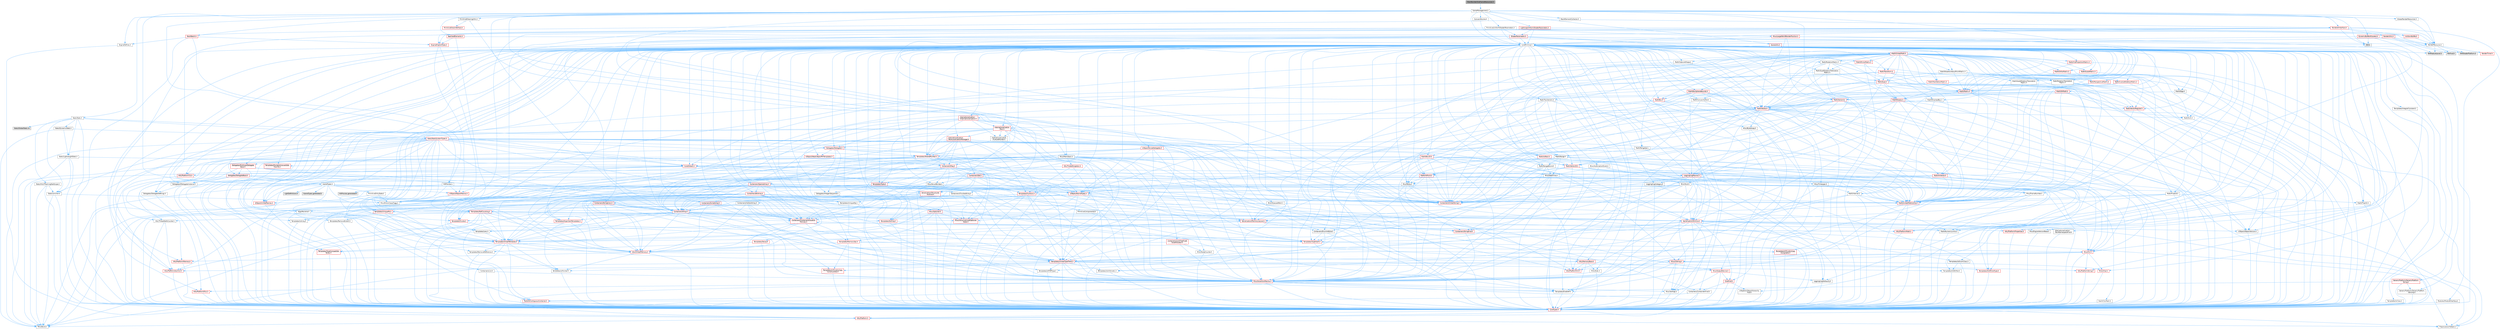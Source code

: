 digraph "MeshBuilderOneFrameResources.h"
{
 // INTERACTIVE_SVG=YES
 // LATEX_PDF_SIZE
  bgcolor="transparent";
  edge [fontname=Helvetica,fontsize=10,labelfontname=Helvetica,labelfontsize=10];
  node [fontname=Helvetica,fontsize=10,shape=box,height=0.2,width=0.4];
  Node1 [id="Node000001",label="MeshBuilderOneFrameResources.h",height=0.2,width=0.4,color="gray40", fillcolor="grey60", style="filled", fontcolor="black",tooltip=" "];
  Node1 -> Node2 [id="edge1_Node000001_Node000002",color="steelblue1",style="solid",tooltip=" "];
  Node2 [id="Node000002",label="SceneManagement.h",height=0.2,width=0.4,color="grey40", fillcolor="white", style="filled",URL="$de/db9/SceneManagement_8h.html",tooltip=" "];
  Node2 -> Node3 [id="edge2_Node000002_Node000003",color="steelblue1",style="solid",tooltip=" "];
  Node3 [id="Node000003",label="CoreMinimal.h",height=0.2,width=0.4,color="grey40", fillcolor="white", style="filled",URL="$d7/d67/CoreMinimal_8h.html",tooltip=" "];
  Node3 -> Node4 [id="edge3_Node000003_Node000004",color="steelblue1",style="solid",tooltip=" "];
  Node4 [id="Node000004",label="CoreTypes.h",height=0.2,width=0.4,color="red", fillcolor="#FFF0F0", style="filled",URL="$dc/dec/CoreTypes_8h.html",tooltip=" "];
  Node4 -> Node5 [id="edge4_Node000004_Node000005",color="steelblue1",style="solid",tooltip=" "];
  Node5 [id="Node000005",label="HAL/Platform.h",height=0.2,width=0.4,color="red", fillcolor="#FFF0F0", style="filled",URL="$d9/dd0/Platform_8h.html",tooltip=" "];
  Node5 -> Node6 [id="edge5_Node000005_Node000006",color="steelblue1",style="solid",tooltip=" "];
  Node6 [id="Node000006",label="Misc/Build.h",height=0.2,width=0.4,color="grey40", fillcolor="white", style="filled",URL="$d3/dbb/Build_8h.html",tooltip=" "];
  Node5 -> Node9 [id="edge6_Node000005_Node000009",color="steelblue1",style="solid",tooltip=" "];
  Node9 [id="Node000009",label="PreprocessorHelpers.h",height=0.2,width=0.4,color="grey40", fillcolor="white", style="filled",URL="$db/ddb/PreprocessorHelpers_8h.html",tooltip=" "];
  Node3 -> Node18 [id="edge7_Node000003_Node000018",color="steelblue1",style="solid",tooltip=" "];
  Node18 [id="Node000018",label="CoreFwd.h",height=0.2,width=0.4,color="red", fillcolor="#FFF0F0", style="filled",URL="$d1/d1e/CoreFwd_8h.html",tooltip=" "];
  Node18 -> Node4 [id="edge8_Node000018_Node000004",color="steelblue1",style="solid",tooltip=" "];
  Node18 -> Node19 [id="edge9_Node000018_Node000019",color="steelblue1",style="solid",tooltip=" "];
  Node19 [id="Node000019",label="Containers/ContainersFwd.h",height=0.2,width=0.4,color="grey40", fillcolor="white", style="filled",URL="$d4/d0a/ContainersFwd_8h.html",tooltip=" "];
  Node19 -> Node5 [id="edge10_Node000019_Node000005",color="steelblue1",style="solid",tooltip=" "];
  Node19 -> Node4 [id="edge11_Node000019_Node000004",color="steelblue1",style="solid",tooltip=" "];
  Node19 -> Node20 [id="edge12_Node000019_Node000020",color="steelblue1",style="solid",tooltip=" "];
  Node20 [id="Node000020",label="Traits/IsContiguousContainer.h",height=0.2,width=0.4,color="red", fillcolor="#FFF0F0", style="filled",URL="$d5/d3c/IsContiguousContainer_8h.html",tooltip=" "];
  Node20 -> Node4 [id="edge13_Node000020_Node000004",color="steelblue1",style="solid",tooltip=" "];
  Node18 -> Node24 [id="edge14_Node000018_Node000024",color="steelblue1",style="solid",tooltip=" "];
  Node24 [id="Node000024",label="UObject/UObjectHierarchy\lFwd.h",height=0.2,width=0.4,color="grey40", fillcolor="white", style="filled",URL="$d3/d13/UObjectHierarchyFwd_8h.html",tooltip=" "];
  Node3 -> Node24 [id="edge15_Node000003_Node000024",color="steelblue1",style="solid",tooltip=" "];
  Node3 -> Node19 [id="edge16_Node000003_Node000019",color="steelblue1",style="solid",tooltip=" "];
  Node3 -> Node25 [id="edge17_Node000003_Node000025",color="steelblue1",style="solid",tooltip=" "];
  Node25 [id="Node000025",label="Misc/VarArgs.h",height=0.2,width=0.4,color="grey40", fillcolor="white", style="filled",URL="$d5/d6f/VarArgs_8h.html",tooltip=" "];
  Node25 -> Node4 [id="edge18_Node000025_Node000004",color="steelblue1",style="solid",tooltip=" "];
  Node3 -> Node26 [id="edge19_Node000003_Node000026",color="steelblue1",style="solid",tooltip=" "];
  Node26 [id="Node000026",label="Logging/LogVerbosity.h",height=0.2,width=0.4,color="grey40", fillcolor="white", style="filled",URL="$d2/d8f/LogVerbosity_8h.html",tooltip=" "];
  Node26 -> Node4 [id="edge20_Node000026_Node000004",color="steelblue1",style="solid",tooltip=" "];
  Node3 -> Node27 [id="edge21_Node000003_Node000027",color="steelblue1",style="solid",tooltip=" "];
  Node27 [id="Node000027",label="Misc/OutputDevice.h",height=0.2,width=0.4,color="red", fillcolor="#FFF0F0", style="filled",URL="$d7/d32/OutputDevice_8h.html",tooltip=" "];
  Node27 -> Node18 [id="edge22_Node000027_Node000018",color="steelblue1",style="solid",tooltip=" "];
  Node27 -> Node4 [id="edge23_Node000027_Node000004",color="steelblue1",style="solid",tooltip=" "];
  Node27 -> Node26 [id="edge24_Node000027_Node000026",color="steelblue1",style="solid",tooltip=" "];
  Node27 -> Node25 [id="edge25_Node000027_Node000025",color="steelblue1",style="solid",tooltip=" "];
  Node3 -> Node33 [id="edge26_Node000003_Node000033",color="steelblue1",style="solid",tooltip=" "];
  Node33 [id="Node000033",label="HAL/PlatformCrt.h",height=0.2,width=0.4,color="red", fillcolor="#FFF0F0", style="filled",URL="$d8/d75/PlatformCrt_8h.html",tooltip=" "];
  Node3 -> Node43 [id="edge27_Node000003_Node000043",color="steelblue1",style="solid",tooltip=" "];
  Node43 [id="Node000043",label="HAL/PlatformMisc.h",height=0.2,width=0.4,color="red", fillcolor="#FFF0F0", style="filled",URL="$d0/df5/PlatformMisc_8h.html",tooltip=" "];
  Node43 -> Node4 [id="edge28_Node000043_Node000004",color="steelblue1",style="solid",tooltip=" "];
  Node3 -> Node62 [id="edge29_Node000003_Node000062",color="steelblue1",style="solid",tooltip=" "];
  Node62 [id="Node000062",label="Misc/AssertionMacros.h",height=0.2,width=0.4,color="red", fillcolor="#FFF0F0", style="filled",URL="$d0/dfa/AssertionMacros_8h.html",tooltip=" "];
  Node62 -> Node4 [id="edge30_Node000062_Node000004",color="steelblue1",style="solid",tooltip=" "];
  Node62 -> Node5 [id="edge31_Node000062_Node000005",color="steelblue1",style="solid",tooltip=" "];
  Node62 -> Node43 [id="edge32_Node000062_Node000043",color="steelblue1",style="solid",tooltip=" "];
  Node62 -> Node9 [id="edge33_Node000062_Node000009",color="steelblue1",style="solid",tooltip=" "];
  Node62 -> Node63 [id="edge34_Node000062_Node000063",color="steelblue1",style="solid",tooltip=" "];
  Node63 [id="Node000063",label="Templates/EnableIf.h",height=0.2,width=0.4,color="grey40", fillcolor="white", style="filled",URL="$d7/d60/EnableIf_8h.html",tooltip=" "];
  Node63 -> Node4 [id="edge35_Node000063_Node000004",color="steelblue1",style="solid",tooltip=" "];
  Node62 -> Node25 [id="edge36_Node000062_Node000025",color="steelblue1",style="solid",tooltip=" "];
  Node3 -> Node71 [id="edge37_Node000003_Node000071",color="steelblue1",style="solid",tooltip=" "];
  Node71 [id="Node000071",label="Templates/IsPointer.h",height=0.2,width=0.4,color="grey40", fillcolor="white", style="filled",URL="$d7/d05/IsPointer_8h.html",tooltip=" "];
  Node71 -> Node4 [id="edge38_Node000071_Node000004",color="steelblue1",style="solid",tooltip=" "];
  Node3 -> Node72 [id="edge39_Node000003_Node000072",color="steelblue1",style="solid",tooltip=" "];
  Node72 [id="Node000072",label="HAL/PlatformMemory.h",height=0.2,width=0.4,color="red", fillcolor="#FFF0F0", style="filled",URL="$de/d68/PlatformMemory_8h.html",tooltip=" "];
  Node72 -> Node4 [id="edge40_Node000072_Node000004",color="steelblue1",style="solid",tooltip=" "];
  Node3 -> Node55 [id="edge41_Node000003_Node000055",color="steelblue1",style="solid",tooltip=" "];
  Node55 [id="Node000055",label="HAL/PlatformAtomics.h",height=0.2,width=0.4,color="red", fillcolor="#FFF0F0", style="filled",URL="$d3/d36/PlatformAtomics_8h.html",tooltip=" "];
  Node55 -> Node4 [id="edge42_Node000055_Node000004",color="steelblue1",style="solid",tooltip=" "];
  Node3 -> Node77 [id="edge43_Node000003_Node000077",color="steelblue1",style="solid",tooltip=" "];
  Node77 [id="Node000077",label="Misc/Exec.h",height=0.2,width=0.4,color="grey40", fillcolor="white", style="filled",URL="$de/ddb/Exec_8h.html",tooltip=" "];
  Node77 -> Node4 [id="edge44_Node000077_Node000004",color="steelblue1",style="solid",tooltip=" "];
  Node77 -> Node62 [id="edge45_Node000077_Node000062",color="steelblue1",style="solid",tooltip=" "];
  Node3 -> Node78 [id="edge46_Node000003_Node000078",color="steelblue1",style="solid",tooltip=" "];
  Node78 [id="Node000078",label="HAL/MemoryBase.h",height=0.2,width=0.4,color="red", fillcolor="#FFF0F0", style="filled",URL="$d6/d9f/MemoryBase_8h.html",tooltip=" "];
  Node78 -> Node4 [id="edge47_Node000078_Node000004",color="steelblue1",style="solid",tooltip=" "];
  Node78 -> Node55 [id="edge48_Node000078_Node000055",color="steelblue1",style="solid",tooltip=" "];
  Node78 -> Node33 [id="edge49_Node000078_Node000033",color="steelblue1",style="solid",tooltip=" "];
  Node78 -> Node77 [id="edge50_Node000078_Node000077",color="steelblue1",style="solid",tooltip=" "];
  Node78 -> Node27 [id="edge51_Node000078_Node000027",color="steelblue1",style="solid",tooltip=" "];
  Node3 -> Node88 [id="edge52_Node000003_Node000088",color="steelblue1",style="solid",tooltip=" "];
  Node88 [id="Node000088",label="HAL/UnrealMemory.h",height=0.2,width=0.4,color="red", fillcolor="#FFF0F0", style="filled",URL="$d9/d96/UnrealMemory_8h.html",tooltip=" "];
  Node88 -> Node4 [id="edge53_Node000088_Node000004",color="steelblue1",style="solid",tooltip=" "];
  Node88 -> Node78 [id="edge54_Node000088_Node000078",color="steelblue1",style="solid",tooltip=" "];
  Node88 -> Node72 [id="edge55_Node000088_Node000072",color="steelblue1",style="solid",tooltip=" "];
  Node88 -> Node71 [id="edge56_Node000088_Node000071",color="steelblue1",style="solid",tooltip=" "];
  Node3 -> Node90 [id="edge57_Node000003_Node000090",color="steelblue1",style="solid",tooltip=" "];
  Node90 [id="Node000090",label="Templates/IsArithmetic.h",height=0.2,width=0.4,color="grey40", fillcolor="white", style="filled",URL="$d2/d5d/IsArithmetic_8h.html",tooltip=" "];
  Node90 -> Node4 [id="edge58_Node000090_Node000004",color="steelblue1",style="solid",tooltip=" "];
  Node3 -> Node84 [id="edge59_Node000003_Node000084",color="steelblue1",style="solid",tooltip=" "];
  Node84 [id="Node000084",label="Templates/AndOrNot.h",height=0.2,width=0.4,color="grey40", fillcolor="white", style="filled",URL="$db/d0a/AndOrNot_8h.html",tooltip=" "];
  Node84 -> Node4 [id="edge60_Node000084_Node000004",color="steelblue1",style="solid",tooltip=" "];
  Node3 -> Node91 [id="edge61_Node000003_Node000091",color="steelblue1",style="solid",tooltip=" "];
  Node91 [id="Node000091",label="Templates/IsPODType.h",height=0.2,width=0.4,color="grey40", fillcolor="white", style="filled",URL="$d7/db1/IsPODType_8h.html",tooltip=" "];
  Node91 -> Node4 [id="edge62_Node000091_Node000004",color="steelblue1",style="solid",tooltip=" "];
  Node3 -> Node92 [id="edge63_Node000003_Node000092",color="steelblue1",style="solid",tooltip=" "];
  Node92 [id="Node000092",label="Templates/IsUECoreType.h",height=0.2,width=0.4,color="red", fillcolor="#FFF0F0", style="filled",URL="$d1/db8/IsUECoreType_8h.html",tooltip=" "];
  Node92 -> Node4 [id="edge64_Node000092_Node000004",color="steelblue1",style="solid",tooltip=" "];
  Node3 -> Node85 [id="edge65_Node000003_Node000085",color="steelblue1",style="solid",tooltip=" "];
  Node85 [id="Node000085",label="Templates/IsTriviallyCopy\lConstructible.h",height=0.2,width=0.4,color="red", fillcolor="#FFF0F0", style="filled",URL="$d3/d78/IsTriviallyCopyConstructible_8h.html",tooltip=" "];
  Node85 -> Node4 [id="edge66_Node000085_Node000004",color="steelblue1",style="solid",tooltip=" "];
  Node3 -> Node93 [id="edge67_Node000003_Node000093",color="steelblue1",style="solid",tooltip=" "];
  Node93 [id="Node000093",label="Templates/UnrealTypeTraits.h",height=0.2,width=0.4,color="red", fillcolor="#FFF0F0", style="filled",URL="$d2/d2d/UnrealTypeTraits_8h.html",tooltip=" "];
  Node93 -> Node4 [id="edge68_Node000093_Node000004",color="steelblue1",style="solid",tooltip=" "];
  Node93 -> Node71 [id="edge69_Node000093_Node000071",color="steelblue1",style="solid",tooltip=" "];
  Node93 -> Node62 [id="edge70_Node000093_Node000062",color="steelblue1",style="solid",tooltip=" "];
  Node93 -> Node84 [id="edge71_Node000093_Node000084",color="steelblue1",style="solid",tooltip=" "];
  Node93 -> Node63 [id="edge72_Node000093_Node000063",color="steelblue1",style="solid",tooltip=" "];
  Node93 -> Node90 [id="edge73_Node000093_Node000090",color="steelblue1",style="solid",tooltip=" "];
  Node93 -> Node91 [id="edge74_Node000093_Node000091",color="steelblue1",style="solid",tooltip=" "];
  Node93 -> Node92 [id="edge75_Node000093_Node000092",color="steelblue1",style="solid",tooltip=" "];
  Node93 -> Node85 [id="edge76_Node000093_Node000085",color="steelblue1",style="solid",tooltip=" "];
  Node3 -> Node63 [id="edge77_Node000003_Node000063",color="steelblue1",style="solid",tooltip=" "];
  Node3 -> Node95 [id="edge78_Node000003_Node000095",color="steelblue1",style="solid",tooltip=" "];
  Node95 [id="Node000095",label="Templates/RemoveReference.h",height=0.2,width=0.4,color="grey40", fillcolor="white", style="filled",URL="$da/dbe/RemoveReference_8h.html",tooltip=" "];
  Node95 -> Node4 [id="edge79_Node000095_Node000004",color="steelblue1",style="solid",tooltip=" "];
  Node3 -> Node96 [id="edge80_Node000003_Node000096",color="steelblue1",style="solid",tooltip=" "];
  Node96 [id="Node000096",label="Templates/IntegralConstant.h",height=0.2,width=0.4,color="grey40", fillcolor="white", style="filled",URL="$db/d1b/IntegralConstant_8h.html",tooltip=" "];
  Node96 -> Node4 [id="edge81_Node000096_Node000004",color="steelblue1",style="solid",tooltip=" "];
  Node3 -> Node97 [id="edge82_Node000003_Node000097",color="steelblue1",style="solid",tooltip=" "];
  Node97 [id="Node000097",label="Templates/IsClass.h",height=0.2,width=0.4,color="grey40", fillcolor="white", style="filled",URL="$db/dcb/IsClass_8h.html",tooltip=" "];
  Node97 -> Node4 [id="edge83_Node000097_Node000004",color="steelblue1",style="solid",tooltip=" "];
  Node3 -> Node98 [id="edge84_Node000003_Node000098",color="steelblue1",style="solid",tooltip=" "];
  Node98 [id="Node000098",label="Templates/TypeCompatible\lBytes.h",height=0.2,width=0.4,color="red", fillcolor="#FFF0F0", style="filled",URL="$df/d0a/TypeCompatibleBytes_8h.html",tooltip=" "];
  Node98 -> Node4 [id="edge85_Node000098_Node000004",color="steelblue1",style="solid",tooltip=" "];
  Node3 -> Node20 [id="edge86_Node000003_Node000020",color="steelblue1",style="solid",tooltip=" "];
  Node3 -> Node99 [id="edge87_Node000003_Node000099",color="steelblue1",style="solid",tooltip=" "];
  Node99 [id="Node000099",label="Templates/UnrealTemplate.h",height=0.2,width=0.4,color="red", fillcolor="#FFF0F0", style="filled",URL="$d4/d24/UnrealTemplate_8h.html",tooltip=" "];
  Node99 -> Node4 [id="edge88_Node000099_Node000004",color="steelblue1",style="solid",tooltip=" "];
  Node99 -> Node71 [id="edge89_Node000099_Node000071",color="steelblue1",style="solid",tooltip=" "];
  Node99 -> Node88 [id="edge90_Node000099_Node000088",color="steelblue1",style="solid",tooltip=" "];
  Node99 -> Node93 [id="edge91_Node000099_Node000093",color="steelblue1",style="solid",tooltip=" "];
  Node99 -> Node95 [id="edge92_Node000099_Node000095",color="steelblue1",style="solid",tooltip=" "];
  Node99 -> Node98 [id="edge93_Node000099_Node000098",color="steelblue1",style="solid",tooltip=" "];
  Node99 -> Node20 [id="edge94_Node000099_Node000020",color="steelblue1",style="solid",tooltip=" "];
  Node3 -> Node48 [id="edge95_Node000003_Node000048",color="steelblue1",style="solid",tooltip=" "];
  Node48 [id="Node000048",label="Math/NumericLimits.h",height=0.2,width=0.4,color="grey40", fillcolor="white", style="filled",URL="$df/d1b/NumericLimits_8h.html",tooltip=" "];
  Node48 -> Node4 [id="edge96_Node000048_Node000004",color="steelblue1",style="solid",tooltip=" "];
  Node3 -> Node103 [id="edge97_Node000003_Node000103",color="steelblue1",style="solid",tooltip=" "];
  Node103 [id="Node000103",label="HAL/PlatformMath.h",height=0.2,width=0.4,color="red", fillcolor="#FFF0F0", style="filled",URL="$dc/d53/PlatformMath_8h.html",tooltip=" "];
  Node103 -> Node4 [id="edge98_Node000103_Node000004",color="steelblue1",style="solid",tooltip=" "];
  Node3 -> Node86 [id="edge99_Node000003_Node000086",color="steelblue1",style="solid",tooltip=" "];
  Node86 [id="Node000086",label="Templates/IsTriviallyCopy\lAssignable.h",height=0.2,width=0.4,color="red", fillcolor="#FFF0F0", style="filled",URL="$d2/df2/IsTriviallyCopyAssignable_8h.html",tooltip=" "];
  Node86 -> Node4 [id="edge100_Node000086_Node000004",color="steelblue1",style="solid",tooltip=" "];
  Node3 -> Node111 [id="edge101_Node000003_Node000111",color="steelblue1",style="solid",tooltip=" "];
  Node111 [id="Node000111",label="Templates/MemoryOps.h",height=0.2,width=0.4,color="red", fillcolor="#FFF0F0", style="filled",URL="$db/dea/MemoryOps_8h.html",tooltip=" "];
  Node111 -> Node4 [id="edge102_Node000111_Node000004",color="steelblue1",style="solid",tooltip=" "];
  Node111 -> Node88 [id="edge103_Node000111_Node000088",color="steelblue1",style="solid",tooltip=" "];
  Node111 -> Node86 [id="edge104_Node000111_Node000086",color="steelblue1",style="solid",tooltip=" "];
  Node111 -> Node85 [id="edge105_Node000111_Node000085",color="steelblue1",style="solid",tooltip=" "];
  Node111 -> Node93 [id="edge106_Node000111_Node000093",color="steelblue1",style="solid",tooltip=" "];
  Node3 -> Node112 [id="edge107_Node000003_Node000112",color="steelblue1",style="solid",tooltip=" "];
  Node112 [id="Node000112",label="Containers/ContainerAllocation\lPolicies.h",height=0.2,width=0.4,color="red", fillcolor="#FFF0F0", style="filled",URL="$d7/dff/ContainerAllocationPolicies_8h.html",tooltip=" "];
  Node112 -> Node4 [id="edge108_Node000112_Node000004",color="steelblue1",style="solid",tooltip=" "];
  Node112 -> Node112 [id="edge109_Node000112_Node000112",color="steelblue1",style="solid",tooltip=" "];
  Node112 -> Node103 [id="edge110_Node000112_Node000103",color="steelblue1",style="solid",tooltip=" "];
  Node112 -> Node88 [id="edge111_Node000112_Node000088",color="steelblue1",style="solid",tooltip=" "];
  Node112 -> Node48 [id="edge112_Node000112_Node000048",color="steelblue1",style="solid",tooltip=" "];
  Node112 -> Node62 [id="edge113_Node000112_Node000062",color="steelblue1",style="solid",tooltip=" "];
  Node112 -> Node111 [id="edge114_Node000112_Node000111",color="steelblue1",style="solid",tooltip=" "];
  Node112 -> Node98 [id="edge115_Node000112_Node000098",color="steelblue1",style="solid",tooltip=" "];
  Node3 -> Node115 [id="edge116_Node000003_Node000115",color="steelblue1",style="solid",tooltip=" "];
  Node115 [id="Node000115",label="Templates/IsEnumClass.h",height=0.2,width=0.4,color="grey40", fillcolor="white", style="filled",URL="$d7/d15/IsEnumClass_8h.html",tooltip=" "];
  Node115 -> Node4 [id="edge117_Node000115_Node000004",color="steelblue1",style="solid",tooltip=" "];
  Node115 -> Node84 [id="edge118_Node000115_Node000084",color="steelblue1",style="solid",tooltip=" "];
  Node3 -> Node116 [id="edge119_Node000003_Node000116",color="steelblue1",style="solid",tooltip=" "];
  Node116 [id="Node000116",label="HAL/PlatformProperties.h",height=0.2,width=0.4,color="red", fillcolor="#FFF0F0", style="filled",URL="$d9/db0/PlatformProperties_8h.html",tooltip=" "];
  Node116 -> Node4 [id="edge120_Node000116_Node000004",color="steelblue1",style="solid",tooltip=" "];
  Node3 -> Node119 [id="edge121_Node000003_Node000119",color="steelblue1",style="solid",tooltip=" "];
  Node119 [id="Node000119",label="Misc/EngineVersionBase.h",height=0.2,width=0.4,color="grey40", fillcolor="white", style="filled",URL="$d5/d2b/EngineVersionBase_8h.html",tooltip=" "];
  Node119 -> Node4 [id="edge122_Node000119_Node000004",color="steelblue1",style="solid",tooltip=" "];
  Node3 -> Node120 [id="edge123_Node000003_Node000120",color="steelblue1",style="solid",tooltip=" "];
  Node120 [id="Node000120",label="Internationalization\l/TextNamespaceFwd.h",height=0.2,width=0.4,color="grey40", fillcolor="white", style="filled",URL="$d8/d97/TextNamespaceFwd_8h.html",tooltip=" "];
  Node120 -> Node4 [id="edge124_Node000120_Node000004",color="steelblue1",style="solid",tooltip=" "];
  Node3 -> Node121 [id="edge125_Node000003_Node000121",color="steelblue1",style="solid",tooltip=" "];
  Node121 [id="Node000121",label="Serialization/Archive.h",height=0.2,width=0.4,color="red", fillcolor="#FFF0F0", style="filled",URL="$d7/d3b/Archive_8h.html",tooltip=" "];
  Node121 -> Node18 [id="edge126_Node000121_Node000018",color="steelblue1",style="solid",tooltip=" "];
  Node121 -> Node4 [id="edge127_Node000121_Node000004",color="steelblue1",style="solid",tooltip=" "];
  Node121 -> Node116 [id="edge128_Node000121_Node000116",color="steelblue1",style="solid",tooltip=" "];
  Node121 -> Node120 [id="edge129_Node000121_Node000120",color="steelblue1",style="solid",tooltip=" "];
  Node121 -> Node62 [id="edge130_Node000121_Node000062",color="steelblue1",style="solid",tooltip=" "];
  Node121 -> Node6 [id="edge131_Node000121_Node000006",color="steelblue1",style="solid",tooltip=" "];
  Node121 -> Node119 [id="edge132_Node000121_Node000119",color="steelblue1",style="solid",tooltip=" "];
  Node121 -> Node25 [id="edge133_Node000121_Node000025",color="steelblue1",style="solid",tooltip=" "];
  Node121 -> Node63 [id="edge134_Node000121_Node000063",color="steelblue1",style="solid",tooltip=" "];
  Node121 -> Node115 [id="edge135_Node000121_Node000115",color="steelblue1",style="solid",tooltip=" "];
  Node121 -> Node99 [id="edge136_Node000121_Node000099",color="steelblue1",style="solid",tooltip=" "];
  Node121 -> Node124 [id="edge137_Node000121_Node000124",color="steelblue1",style="solid",tooltip=" "];
  Node124 [id="Node000124",label="UObject/ObjectVersion.h",height=0.2,width=0.4,color="grey40", fillcolor="white", style="filled",URL="$da/d63/ObjectVersion_8h.html",tooltip=" "];
  Node124 -> Node4 [id="edge138_Node000124_Node000004",color="steelblue1",style="solid",tooltip=" "];
  Node3 -> Node125 [id="edge139_Node000003_Node000125",color="steelblue1",style="solid",tooltip=" "];
  Node125 [id="Node000125",label="Templates/Less.h",height=0.2,width=0.4,color="grey40", fillcolor="white", style="filled",URL="$de/dc8/Less_8h.html",tooltip=" "];
  Node125 -> Node4 [id="edge140_Node000125_Node000004",color="steelblue1",style="solid",tooltip=" "];
  Node125 -> Node99 [id="edge141_Node000125_Node000099",color="steelblue1",style="solid",tooltip=" "];
  Node3 -> Node126 [id="edge142_Node000003_Node000126",color="steelblue1",style="solid",tooltip=" "];
  Node126 [id="Node000126",label="Templates/Sorting.h",height=0.2,width=0.4,color="red", fillcolor="#FFF0F0", style="filled",URL="$d3/d9e/Sorting_8h.html",tooltip=" "];
  Node126 -> Node4 [id="edge143_Node000126_Node000004",color="steelblue1",style="solid",tooltip=" "];
  Node126 -> Node103 [id="edge144_Node000126_Node000103",color="steelblue1",style="solid",tooltip=" "];
  Node126 -> Node125 [id="edge145_Node000126_Node000125",color="steelblue1",style="solid",tooltip=" "];
  Node3 -> Node137 [id="edge146_Node000003_Node000137",color="steelblue1",style="solid",tooltip=" "];
  Node137 [id="Node000137",label="Misc/Char.h",height=0.2,width=0.4,color="red", fillcolor="#FFF0F0", style="filled",URL="$d0/d58/Char_8h.html",tooltip=" "];
  Node137 -> Node4 [id="edge147_Node000137_Node000004",color="steelblue1",style="solid",tooltip=" "];
  Node3 -> Node140 [id="edge148_Node000003_Node000140",color="steelblue1",style="solid",tooltip=" "];
  Node140 [id="Node000140",label="GenericPlatform/GenericPlatform\lStricmp.h",height=0.2,width=0.4,color="grey40", fillcolor="white", style="filled",URL="$d2/d86/GenericPlatformStricmp_8h.html",tooltip=" "];
  Node140 -> Node4 [id="edge149_Node000140_Node000004",color="steelblue1",style="solid",tooltip=" "];
  Node3 -> Node141 [id="edge150_Node000003_Node000141",color="steelblue1",style="solid",tooltip=" "];
  Node141 [id="Node000141",label="GenericPlatform/GenericPlatform\lString.h",height=0.2,width=0.4,color="red", fillcolor="#FFF0F0", style="filled",URL="$dd/d20/GenericPlatformString_8h.html",tooltip=" "];
  Node141 -> Node4 [id="edge151_Node000141_Node000004",color="steelblue1",style="solid",tooltip=" "];
  Node141 -> Node140 [id="edge152_Node000141_Node000140",color="steelblue1",style="solid",tooltip=" "];
  Node141 -> Node63 [id="edge153_Node000141_Node000063",color="steelblue1",style="solid",tooltip=" "];
  Node3 -> Node74 [id="edge154_Node000003_Node000074",color="steelblue1",style="solid",tooltip=" "];
  Node74 [id="Node000074",label="HAL/PlatformString.h",height=0.2,width=0.4,color="red", fillcolor="#FFF0F0", style="filled",URL="$db/db5/PlatformString_8h.html",tooltip=" "];
  Node74 -> Node4 [id="edge155_Node000074_Node000004",color="steelblue1",style="solid",tooltip=" "];
  Node3 -> Node144 [id="edge156_Node000003_Node000144",color="steelblue1",style="solid",tooltip=" "];
  Node144 [id="Node000144",label="Misc/CString.h",height=0.2,width=0.4,color="red", fillcolor="#FFF0F0", style="filled",URL="$d2/d49/CString_8h.html",tooltip=" "];
  Node144 -> Node4 [id="edge157_Node000144_Node000004",color="steelblue1",style="solid",tooltip=" "];
  Node144 -> Node33 [id="edge158_Node000144_Node000033",color="steelblue1",style="solid",tooltip=" "];
  Node144 -> Node74 [id="edge159_Node000144_Node000074",color="steelblue1",style="solid",tooltip=" "];
  Node144 -> Node62 [id="edge160_Node000144_Node000062",color="steelblue1",style="solid",tooltip=" "];
  Node144 -> Node137 [id="edge161_Node000144_Node000137",color="steelblue1",style="solid",tooltip=" "];
  Node144 -> Node25 [id="edge162_Node000144_Node000025",color="steelblue1",style="solid",tooltip=" "];
  Node3 -> Node145 [id="edge163_Node000003_Node000145",color="steelblue1",style="solid",tooltip=" "];
  Node145 [id="Node000145",label="Misc/Crc.h",height=0.2,width=0.4,color="red", fillcolor="#FFF0F0", style="filled",URL="$d4/dd2/Crc_8h.html",tooltip=" "];
  Node145 -> Node4 [id="edge164_Node000145_Node000004",color="steelblue1",style="solid",tooltip=" "];
  Node145 -> Node74 [id="edge165_Node000145_Node000074",color="steelblue1",style="solid",tooltip=" "];
  Node145 -> Node62 [id="edge166_Node000145_Node000062",color="steelblue1",style="solid",tooltip=" "];
  Node145 -> Node144 [id="edge167_Node000145_Node000144",color="steelblue1",style="solid",tooltip=" "];
  Node145 -> Node137 [id="edge168_Node000145_Node000137",color="steelblue1",style="solid",tooltip=" "];
  Node145 -> Node93 [id="edge169_Node000145_Node000093",color="steelblue1",style="solid",tooltip=" "];
  Node3 -> Node136 [id="edge170_Node000003_Node000136",color="steelblue1",style="solid",tooltip=" "];
  Node136 [id="Node000136",label="Math/UnrealMathUtility.h",height=0.2,width=0.4,color="red", fillcolor="#FFF0F0", style="filled",URL="$db/db8/UnrealMathUtility_8h.html",tooltip=" "];
  Node136 -> Node4 [id="edge171_Node000136_Node000004",color="steelblue1",style="solid",tooltip=" "];
  Node136 -> Node62 [id="edge172_Node000136_Node000062",color="steelblue1",style="solid",tooltip=" "];
  Node136 -> Node103 [id="edge173_Node000136_Node000103",color="steelblue1",style="solid",tooltip=" "];
  Node3 -> Node146 [id="edge174_Node000003_Node000146",color="steelblue1",style="solid",tooltip=" "];
  Node146 [id="Node000146",label="Containers/UnrealString.h",height=0.2,width=0.4,color="red", fillcolor="#FFF0F0", style="filled",URL="$d5/dba/UnrealString_8h.html",tooltip=" "];
  Node3 -> Node150 [id="edge175_Node000003_Node000150",color="steelblue1",style="solid",tooltip=" "];
  Node150 [id="Node000150",label="Containers/Array.h",height=0.2,width=0.4,color="red", fillcolor="#FFF0F0", style="filled",URL="$df/dd0/Array_8h.html",tooltip=" "];
  Node150 -> Node4 [id="edge176_Node000150_Node000004",color="steelblue1",style="solid",tooltip=" "];
  Node150 -> Node62 [id="edge177_Node000150_Node000062",color="steelblue1",style="solid",tooltip=" "];
  Node150 -> Node151 [id="edge178_Node000150_Node000151",color="steelblue1",style="solid",tooltip=" "];
  Node151 [id="Node000151",label="Misc/IntrusiveUnsetOptional\lState.h",height=0.2,width=0.4,color="red", fillcolor="#FFF0F0", style="filled",URL="$d2/d0a/IntrusiveUnsetOptionalState_8h.html",tooltip=" "];
  Node150 -> Node88 [id="edge179_Node000150_Node000088",color="steelblue1",style="solid",tooltip=" "];
  Node150 -> Node93 [id="edge180_Node000150_Node000093",color="steelblue1",style="solid",tooltip=" "];
  Node150 -> Node99 [id="edge181_Node000150_Node000099",color="steelblue1",style="solid",tooltip=" "];
  Node150 -> Node112 [id="edge182_Node000150_Node000112",color="steelblue1",style="solid",tooltip=" "];
  Node150 -> Node121 [id="edge183_Node000150_Node000121",color="steelblue1",style="solid",tooltip=" "];
  Node150 -> Node129 [id="edge184_Node000150_Node000129",color="steelblue1",style="solid",tooltip=" "];
  Node129 [id="Node000129",label="Templates/Invoke.h",height=0.2,width=0.4,color="red", fillcolor="#FFF0F0", style="filled",URL="$d7/deb/Invoke_8h.html",tooltip=" "];
  Node129 -> Node4 [id="edge185_Node000129_Node000004",color="steelblue1",style="solid",tooltip=" "];
  Node129 -> Node99 [id="edge186_Node000129_Node000099",color="steelblue1",style="solid",tooltip=" "];
  Node150 -> Node125 [id="edge187_Node000150_Node000125",color="steelblue1",style="solid",tooltip=" "];
  Node150 -> Node126 [id="edge188_Node000150_Node000126",color="steelblue1",style="solid",tooltip=" "];
  Node150 -> Node173 [id="edge189_Node000150_Node000173",color="steelblue1",style="solid",tooltip=" "];
  Node173 [id="Node000173",label="Templates/AlignmentTemplates.h",height=0.2,width=0.4,color="red", fillcolor="#FFF0F0", style="filled",URL="$dd/d32/AlignmentTemplates_8h.html",tooltip=" "];
  Node173 -> Node4 [id="edge190_Node000173_Node000004",color="steelblue1",style="solid",tooltip=" "];
  Node173 -> Node71 [id="edge191_Node000173_Node000071",color="steelblue1",style="solid",tooltip=" "];
  Node3 -> Node174 [id="edge192_Node000003_Node000174",color="steelblue1",style="solid",tooltip=" "];
  Node174 [id="Node000174",label="Misc/FrameNumber.h",height=0.2,width=0.4,color="grey40", fillcolor="white", style="filled",URL="$dd/dbd/FrameNumber_8h.html",tooltip=" "];
  Node174 -> Node4 [id="edge193_Node000174_Node000004",color="steelblue1",style="solid",tooltip=" "];
  Node174 -> Node48 [id="edge194_Node000174_Node000048",color="steelblue1",style="solid",tooltip=" "];
  Node174 -> Node136 [id="edge195_Node000174_Node000136",color="steelblue1",style="solid",tooltip=" "];
  Node174 -> Node63 [id="edge196_Node000174_Node000063",color="steelblue1",style="solid",tooltip=" "];
  Node174 -> Node93 [id="edge197_Node000174_Node000093",color="steelblue1",style="solid",tooltip=" "];
  Node3 -> Node175 [id="edge198_Node000003_Node000175",color="steelblue1",style="solid",tooltip=" "];
  Node175 [id="Node000175",label="Misc/Timespan.h",height=0.2,width=0.4,color="grey40", fillcolor="white", style="filled",URL="$da/dd9/Timespan_8h.html",tooltip=" "];
  Node175 -> Node4 [id="edge199_Node000175_Node000004",color="steelblue1",style="solid",tooltip=" "];
  Node175 -> Node176 [id="edge200_Node000175_Node000176",color="steelblue1",style="solid",tooltip=" "];
  Node176 [id="Node000176",label="Math/Interval.h",height=0.2,width=0.4,color="grey40", fillcolor="white", style="filled",URL="$d1/d55/Interval_8h.html",tooltip=" "];
  Node176 -> Node4 [id="edge201_Node000176_Node000004",color="steelblue1",style="solid",tooltip=" "];
  Node176 -> Node90 [id="edge202_Node000176_Node000090",color="steelblue1",style="solid",tooltip=" "];
  Node176 -> Node93 [id="edge203_Node000176_Node000093",color="steelblue1",style="solid",tooltip=" "];
  Node176 -> Node48 [id="edge204_Node000176_Node000048",color="steelblue1",style="solid",tooltip=" "];
  Node176 -> Node136 [id="edge205_Node000176_Node000136",color="steelblue1",style="solid",tooltip=" "];
  Node175 -> Node136 [id="edge206_Node000175_Node000136",color="steelblue1",style="solid",tooltip=" "];
  Node175 -> Node62 [id="edge207_Node000175_Node000062",color="steelblue1",style="solid",tooltip=" "];
  Node3 -> Node177 [id="edge208_Node000003_Node000177",color="steelblue1",style="solid",tooltip=" "];
  Node177 [id="Node000177",label="Containers/StringConv.h",height=0.2,width=0.4,color="red", fillcolor="#FFF0F0", style="filled",URL="$d3/ddf/StringConv_8h.html",tooltip=" "];
  Node177 -> Node4 [id="edge209_Node000177_Node000004",color="steelblue1",style="solid",tooltip=" "];
  Node177 -> Node62 [id="edge210_Node000177_Node000062",color="steelblue1",style="solid",tooltip=" "];
  Node177 -> Node112 [id="edge211_Node000177_Node000112",color="steelblue1",style="solid",tooltip=" "];
  Node177 -> Node150 [id="edge212_Node000177_Node000150",color="steelblue1",style="solid",tooltip=" "];
  Node177 -> Node144 [id="edge213_Node000177_Node000144",color="steelblue1",style="solid",tooltip=" "];
  Node177 -> Node178 [id="edge214_Node000177_Node000178",color="steelblue1",style="solid",tooltip=" "];
  Node178 [id="Node000178",label="Templates/IsArray.h",height=0.2,width=0.4,color="grey40", fillcolor="white", style="filled",URL="$d8/d8d/IsArray_8h.html",tooltip=" "];
  Node178 -> Node4 [id="edge215_Node000178_Node000004",color="steelblue1",style="solid",tooltip=" "];
  Node177 -> Node99 [id="edge216_Node000177_Node000099",color="steelblue1",style="solid",tooltip=" "];
  Node177 -> Node93 [id="edge217_Node000177_Node000093",color="steelblue1",style="solid",tooltip=" "];
  Node177 -> Node20 [id="edge218_Node000177_Node000020",color="steelblue1",style="solid",tooltip=" "];
  Node3 -> Node179 [id="edge219_Node000003_Node000179",color="steelblue1",style="solid",tooltip=" "];
  Node179 [id="Node000179",label="UObject/UnrealNames.h",height=0.2,width=0.4,color="red", fillcolor="#FFF0F0", style="filled",URL="$d8/db1/UnrealNames_8h.html",tooltip=" "];
  Node179 -> Node4 [id="edge220_Node000179_Node000004",color="steelblue1",style="solid",tooltip=" "];
  Node3 -> Node181 [id="edge221_Node000003_Node000181",color="steelblue1",style="solid",tooltip=" "];
  Node181 [id="Node000181",label="UObject/NameTypes.h",height=0.2,width=0.4,color="red", fillcolor="#FFF0F0", style="filled",URL="$d6/d35/NameTypes_8h.html",tooltip=" "];
  Node181 -> Node4 [id="edge222_Node000181_Node000004",color="steelblue1",style="solid",tooltip=" "];
  Node181 -> Node62 [id="edge223_Node000181_Node000062",color="steelblue1",style="solid",tooltip=" "];
  Node181 -> Node88 [id="edge224_Node000181_Node000088",color="steelblue1",style="solid",tooltip=" "];
  Node181 -> Node93 [id="edge225_Node000181_Node000093",color="steelblue1",style="solid",tooltip=" "];
  Node181 -> Node99 [id="edge226_Node000181_Node000099",color="steelblue1",style="solid",tooltip=" "];
  Node181 -> Node146 [id="edge227_Node000181_Node000146",color="steelblue1",style="solid",tooltip=" "];
  Node181 -> Node177 [id="edge228_Node000181_Node000177",color="steelblue1",style="solid",tooltip=" "];
  Node181 -> Node45 [id="edge229_Node000181_Node000045",color="steelblue1",style="solid",tooltip=" "];
  Node45 [id="Node000045",label="Containers/StringFwd.h",height=0.2,width=0.4,color="red", fillcolor="#FFF0F0", style="filled",URL="$df/d37/StringFwd_8h.html",tooltip=" "];
  Node45 -> Node4 [id="edge230_Node000045_Node000004",color="steelblue1",style="solid",tooltip=" "];
  Node45 -> Node20 [id="edge231_Node000045_Node000020",color="steelblue1",style="solid",tooltip=" "];
  Node181 -> Node179 [id="edge232_Node000181_Node000179",color="steelblue1",style="solid",tooltip=" "];
  Node181 -> Node158 [id="edge233_Node000181_Node000158",color="steelblue1",style="solid",tooltip=" "];
  Node158 [id="Node000158",label="Serialization/MemoryLayout.h",height=0.2,width=0.4,color="red", fillcolor="#FFF0F0", style="filled",URL="$d7/d66/MemoryLayout_8h.html",tooltip=" "];
  Node158 -> Node161 [id="edge234_Node000158_Node000161",color="steelblue1",style="solid",tooltip=" "];
  Node161 [id="Node000161",label="Containers/EnumAsByte.h",height=0.2,width=0.4,color="grey40", fillcolor="white", style="filled",URL="$d6/d9a/EnumAsByte_8h.html",tooltip=" "];
  Node161 -> Node4 [id="edge235_Node000161_Node000004",color="steelblue1",style="solid",tooltip=" "];
  Node161 -> Node91 [id="edge236_Node000161_Node000091",color="steelblue1",style="solid",tooltip=" "];
  Node161 -> Node162 [id="edge237_Node000161_Node000162",color="steelblue1",style="solid",tooltip=" "];
  Node162 [id="Node000162",label="Templates/TypeHash.h",height=0.2,width=0.4,color="red", fillcolor="#FFF0F0", style="filled",URL="$d1/d62/TypeHash_8h.html",tooltip=" "];
  Node162 -> Node4 [id="edge238_Node000162_Node000004",color="steelblue1",style="solid",tooltip=" "];
  Node162 -> Node145 [id="edge239_Node000162_Node000145",color="steelblue1",style="solid",tooltip=" "];
  Node158 -> Node45 [id="edge240_Node000158_Node000045",color="steelblue1",style="solid",tooltip=" "];
  Node158 -> Node88 [id="edge241_Node000158_Node000088",color="steelblue1",style="solid",tooltip=" "];
  Node158 -> Node63 [id="edge242_Node000158_Node000063",color="steelblue1",style="solid",tooltip=" "];
  Node158 -> Node99 [id="edge243_Node000158_Node000099",color="steelblue1",style="solid",tooltip=" "];
  Node181 -> Node151 [id="edge244_Node000181_Node000151",color="steelblue1",style="solid",tooltip=" "];
  Node3 -> Node189 [id="edge245_Node000003_Node000189",color="steelblue1",style="solid",tooltip=" "];
  Node189 [id="Node000189",label="Misc/Parse.h",height=0.2,width=0.4,color="grey40", fillcolor="white", style="filled",URL="$dc/d71/Parse_8h.html",tooltip=" "];
  Node189 -> Node45 [id="edge246_Node000189_Node000045",color="steelblue1",style="solid",tooltip=" "];
  Node189 -> Node146 [id="edge247_Node000189_Node000146",color="steelblue1",style="solid",tooltip=" "];
  Node189 -> Node4 [id="edge248_Node000189_Node000004",color="steelblue1",style="solid",tooltip=" "];
  Node189 -> Node33 [id="edge249_Node000189_Node000033",color="steelblue1",style="solid",tooltip=" "];
  Node189 -> Node6 [id="edge250_Node000189_Node000006",color="steelblue1",style="solid",tooltip=" "];
  Node189 -> Node50 [id="edge251_Node000189_Node000050",color="steelblue1",style="solid",tooltip=" "];
  Node50 [id="Node000050",label="Misc/EnumClassFlags.h",height=0.2,width=0.4,color="grey40", fillcolor="white", style="filled",URL="$d8/de7/EnumClassFlags_8h.html",tooltip=" "];
  Node189 -> Node190 [id="edge252_Node000189_Node000190",color="steelblue1",style="solid",tooltip=" "];
  Node190 [id="Node000190",label="Templates/Function.h",height=0.2,width=0.4,color="red", fillcolor="#FFF0F0", style="filled",URL="$df/df5/Function_8h.html",tooltip=" "];
  Node190 -> Node4 [id="edge253_Node000190_Node000004",color="steelblue1",style="solid",tooltip=" "];
  Node190 -> Node62 [id="edge254_Node000190_Node000062",color="steelblue1",style="solid",tooltip=" "];
  Node190 -> Node151 [id="edge255_Node000190_Node000151",color="steelblue1",style="solid",tooltip=" "];
  Node190 -> Node88 [id="edge256_Node000190_Node000088",color="steelblue1",style="solid",tooltip=" "];
  Node190 -> Node93 [id="edge257_Node000190_Node000093",color="steelblue1",style="solid",tooltip=" "];
  Node190 -> Node129 [id="edge258_Node000190_Node000129",color="steelblue1",style="solid",tooltip=" "];
  Node190 -> Node99 [id="edge259_Node000190_Node000099",color="steelblue1",style="solid",tooltip=" "];
  Node190 -> Node136 [id="edge260_Node000190_Node000136",color="steelblue1",style="solid",tooltip=" "];
  Node3 -> Node173 [id="edge261_Node000003_Node000173",color="steelblue1",style="solid",tooltip=" "];
  Node3 -> Node192 [id="edge262_Node000003_Node000192",color="steelblue1",style="solid",tooltip=" "];
  Node192 [id="Node000192",label="Misc/StructBuilder.h",height=0.2,width=0.4,color="grey40", fillcolor="white", style="filled",URL="$d9/db3/StructBuilder_8h.html",tooltip=" "];
  Node192 -> Node4 [id="edge263_Node000192_Node000004",color="steelblue1",style="solid",tooltip=" "];
  Node192 -> Node136 [id="edge264_Node000192_Node000136",color="steelblue1",style="solid",tooltip=" "];
  Node192 -> Node173 [id="edge265_Node000192_Node000173",color="steelblue1",style="solid",tooltip=" "];
  Node3 -> Node105 [id="edge266_Node000003_Node000105",color="steelblue1",style="solid",tooltip=" "];
  Node105 [id="Node000105",label="Templates/Decay.h",height=0.2,width=0.4,color="red", fillcolor="#FFF0F0", style="filled",URL="$dd/d0f/Decay_8h.html",tooltip=" "];
  Node105 -> Node4 [id="edge267_Node000105_Node000004",color="steelblue1",style="solid",tooltip=" "];
  Node105 -> Node95 [id="edge268_Node000105_Node000095",color="steelblue1",style="solid",tooltip=" "];
  Node3 -> Node193 [id="edge269_Node000003_Node000193",color="steelblue1",style="solid",tooltip=" "];
  Node193 [id="Node000193",label="Templates/PointerIsConvertible\lFromTo.h",height=0.2,width=0.4,color="red", fillcolor="#FFF0F0", style="filled",URL="$d6/d65/PointerIsConvertibleFromTo_8h.html",tooltip=" "];
  Node193 -> Node4 [id="edge270_Node000193_Node000004",color="steelblue1",style="solid",tooltip=" "];
  Node3 -> Node129 [id="edge271_Node000003_Node000129",color="steelblue1",style="solid",tooltip=" "];
  Node3 -> Node190 [id="edge272_Node000003_Node000190",color="steelblue1",style="solid",tooltip=" "];
  Node3 -> Node162 [id="edge273_Node000003_Node000162",color="steelblue1",style="solid",tooltip=" "];
  Node3 -> Node194 [id="edge274_Node000003_Node000194",color="steelblue1",style="solid",tooltip=" "];
  Node194 [id="Node000194",label="Containers/ScriptArray.h",height=0.2,width=0.4,color="red", fillcolor="#FFF0F0", style="filled",URL="$dc/daf/ScriptArray_8h.html",tooltip=" "];
  Node194 -> Node4 [id="edge275_Node000194_Node000004",color="steelblue1",style="solid",tooltip=" "];
  Node194 -> Node62 [id="edge276_Node000194_Node000062",color="steelblue1",style="solid",tooltip=" "];
  Node194 -> Node88 [id="edge277_Node000194_Node000088",color="steelblue1",style="solid",tooltip=" "];
  Node194 -> Node112 [id="edge278_Node000194_Node000112",color="steelblue1",style="solid",tooltip=" "];
  Node194 -> Node150 [id="edge279_Node000194_Node000150",color="steelblue1",style="solid",tooltip=" "];
  Node3 -> Node195 [id="edge280_Node000003_Node000195",color="steelblue1",style="solid",tooltip=" "];
  Node195 [id="Node000195",label="Containers/BitArray.h",height=0.2,width=0.4,color="red", fillcolor="#FFF0F0", style="filled",URL="$d1/de4/BitArray_8h.html",tooltip=" "];
  Node195 -> Node112 [id="edge281_Node000195_Node000112",color="steelblue1",style="solid",tooltip=" "];
  Node195 -> Node4 [id="edge282_Node000195_Node000004",color="steelblue1",style="solid",tooltip=" "];
  Node195 -> Node55 [id="edge283_Node000195_Node000055",color="steelblue1",style="solid",tooltip=" "];
  Node195 -> Node88 [id="edge284_Node000195_Node000088",color="steelblue1",style="solid",tooltip=" "];
  Node195 -> Node136 [id="edge285_Node000195_Node000136",color="steelblue1",style="solid",tooltip=" "];
  Node195 -> Node62 [id="edge286_Node000195_Node000062",color="steelblue1",style="solid",tooltip=" "];
  Node195 -> Node50 [id="edge287_Node000195_Node000050",color="steelblue1",style="solid",tooltip=" "];
  Node195 -> Node121 [id="edge288_Node000195_Node000121",color="steelblue1",style="solid",tooltip=" "];
  Node195 -> Node158 [id="edge289_Node000195_Node000158",color="steelblue1",style="solid",tooltip=" "];
  Node195 -> Node63 [id="edge290_Node000195_Node000063",color="steelblue1",style="solid",tooltip=" "];
  Node195 -> Node129 [id="edge291_Node000195_Node000129",color="steelblue1",style="solid",tooltip=" "];
  Node195 -> Node99 [id="edge292_Node000195_Node000099",color="steelblue1",style="solid",tooltip=" "];
  Node195 -> Node93 [id="edge293_Node000195_Node000093",color="steelblue1",style="solid",tooltip=" "];
  Node3 -> Node196 [id="edge294_Node000003_Node000196",color="steelblue1",style="solid",tooltip=" "];
  Node196 [id="Node000196",label="Containers/SparseArray.h",height=0.2,width=0.4,color="red", fillcolor="#FFF0F0", style="filled",URL="$d5/dbf/SparseArray_8h.html",tooltip=" "];
  Node196 -> Node4 [id="edge295_Node000196_Node000004",color="steelblue1",style="solid",tooltip=" "];
  Node196 -> Node62 [id="edge296_Node000196_Node000062",color="steelblue1",style="solid",tooltip=" "];
  Node196 -> Node88 [id="edge297_Node000196_Node000088",color="steelblue1",style="solid",tooltip=" "];
  Node196 -> Node93 [id="edge298_Node000196_Node000093",color="steelblue1",style="solid",tooltip=" "];
  Node196 -> Node99 [id="edge299_Node000196_Node000099",color="steelblue1",style="solid",tooltip=" "];
  Node196 -> Node112 [id="edge300_Node000196_Node000112",color="steelblue1",style="solid",tooltip=" "];
  Node196 -> Node125 [id="edge301_Node000196_Node000125",color="steelblue1",style="solid",tooltip=" "];
  Node196 -> Node150 [id="edge302_Node000196_Node000150",color="steelblue1",style="solid",tooltip=" "];
  Node196 -> Node136 [id="edge303_Node000196_Node000136",color="steelblue1",style="solid",tooltip=" "];
  Node196 -> Node194 [id="edge304_Node000196_Node000194",color="steelblue1",style="solid",tooltip=" "];
  Node196 -> Node195 [id="edge305_Node000196_Node000195",color="steelblue1",style="solid",tooltip=" "];
  Node196 -> Node197 [id="edge306_Node000196_Node000197",color="steelblue1",style="solid",tooltip=" "];
  Node197 [id="Node000197",label="Serialization/Structured\lArchive.h",height=0.2,width=0.4,color="red", fillcolor="#FFF0F0", style="filled",URL="$d9/d1e/StructuredArchive_8h.html",tooltip=" "];
  Node197 -> Node150 [id="edge307_Node000197_Node000150",color="steelblue1",style="solid",tooltip=" "];
  Node197 -> Node112 [id="edge308_Node000197_Node000112",color="steelblue1",style="solid",tooltip=" "];
  Node197 -> Node4 [id="edge309_Node000197_Node000004",color="steelblue1",style="solid",tooltip=" "];
  Node197 -> Node6 [id="edge310_Node000197_Node000006",color="steelblue1",style="solid",tooltip=" "];
  Node197 -> Node121 [id="edge311_Node000197_Node000121",color="steelblue1",style="solid",tooltip=" "];
  Node197 -> Node208 [id="edge312_Node000197_Node000208",color="steelblue1",style="solid",tooltip=" "];
  Node208 [id="Node000208",label="Templates/UniqueObj.h",height=0.2,width=0.4,color="grey40", fillcolor="white", style="filled",URL="$da/d95/UniqueObj_8h.html",tooltip=" "];
  Node208 -> Node4 [id="edge313_Node000208_Node000004",color="steelblue1",style="solid",tooltip=" "];
  Node208 -> Node209 [id="edge314_Node000208_Node000209",color="steelblue1",style="solid",tooltip=" "];
  Node209 [id="Node000209",label="Templates/UniquePtr.h",height=0.2,width=0.4,color="red", fillcolor="#FFF0F0", style="filled",URL="$de/d1a/UniquePtr_8h.html",tooltip=" "];
  Node209 -> Node4 [id="edge315_Node000209_Node000004",color="steelblue1",style="solid",tooltip=" "];
  Node209 -> Node99 [id="edge316_Node000209_Node000099",color="steelblue1",style="solid",tooltip=" "];
  Node209 -> Node178 [id="edge317_Node000209_Node000178",color="steelblue1",style="solid",tooltip=" "];
  Node209 -> Node210 [id="edge318_Node000209_Node000210",color="steelblue1",style="solid",tooltip=" "];
  Node210 [id="Node000210",label="Templates/RemoveExtent.h",height=0.2,width=0.4,color="grey40", fillcolor="white", style="filled",URL="$dc/de9/RemoveExtent_8h.html",tooltip=" "];
  Node210 -> Node4 [id="edge319_Node000210_Node000004",color="steelblue1",style="solid",tooltip=" "];
  Node209 -> Node158 [id="edge320_Node000209_Node000158",color="steelblue1",style="solid",tooltip=" "];
  Node196 -> Node146 [id="edge321_Node000196_Node000146",color="steelblue1",style="solid",tooltip=" "];
  Node196 -> Node151 [id="edge322_Node000196_Node000151",color="steelblue1",style="solid",tooltip=" "];
  Node3 -> Node212 [id="edge323_Node000003_Node000212",color="steelblue1",style="solid",tooltip=" "];
  Node212 [id="Node000212",label="Containers/Set.h",height=0.2,width=0.4,color="red", fillcolor="#FFF0F0", style="filled",URL="$d4/d45/Set_8h.html",tooltip=" "];
  Node212 -> Node112 [id="edge324_Node000212_Node000112",color="steelblue1",style="solid",tooltip=" "];
  Node212 -> Node196 [id="edge325_Node000212_Node000196",color="steelblue1",style="solid",tooltip=" "];
  Node212 -> Node19 [id="edge326_Node000212_Node000019",color="steelblue1",style="solid",tooltip=" "];
  Node212 -> Node136 [id="edge327_Node000212_Node000136",color="steelblue1",style="solid",tooltip=" "];
  Node212 -> Node62 [id="edge328_Node000212_Node000062",color="steelblue1",style="solid",tooltip=" "];
  Node212 -> Node192 [id="edge329_Node000212_Node000192",color="steelblue1",style="solid",tooltip=" "];
  Node212 -> Node197 [id="edge330_Node000212_Node000197",color="steelblue1",style="solid",tooltip=" "];
  Node212 -> Node190 [id="edge331_Node000212_Node000190",color="steelblue1",style="solid",tooltip=" "];
  Node212 -> Node126 [id="edge332_Node000212_Node000126",color="steelblue1",style="solid",tooltip=" "];
  Node212 -> Node162 [id="edge333_Node000212_Node000162",color="steelblue1",style="solid",tooltip=" "];
  Node212 -> Node99 [id="edge334_Node000212_Node000099",color="steelblue1",style="solid",tooltip=" "];
  Node3 -> Node215 [id="edge335_Node000003_Node000215",color="steelblue1",style="solid",tooltip=" "];
  Node215 [id="Node000215",label="Algo/Reverse.h",height=0.2,width=0.4,color="grey40", fillcolor="white", style="filled",URL="$d5/d93/Reverse_8h.html",tooltip=" "];
  Node215 -> Node4 [id="edge336_Node000215_Node000004",color="steelblue1",style="solid",tooltip=" "];
  Node215 -> Node99 [id="edge337_Node000215_Node000099",color="steelblue1",style="solid",tooltip=" "];
  Node3 -> Node216 [id="edge338_Node000003_Node000216",color="steelblue1",style="solid",tooltip=" "];
  Node216 [id="Node000216",label="Containers/Map.h",height=0.2,width=0.4,color="red", fillcolor="#FFF0F0", style="filled",URL="$df/d79/Map_8h.html",tooltip=" "];
  Node216 -> Node4 [id="edge339_Node000216_Node000004",color="steelblue1",style="solid",tooltip=" "];
  Node216 -> Node215 [id="edge340_Node000216_Node000215",color="steelblue1",style="solid",tooltip=" "];
  Node216 -> Node212 [id="edge341_Node000216_Node000212",color="steelblue1",style="solid",tooltip=" "];
  Node216 -> Node146 [id="edge342_Node000216_Node000146",color="steelblue1",style="solid",tooltip=" "];
  Node216 -> Node62 [id="edge343_Node000216_Node000062",color="steelblue1",style="solid",tooltip=" "];
  Node216 -> Node192 [id="edge344_Node000216_Node000192",color="steelblue1",style="solid",tooltip=" "];
  Node216 -> Node190 [id="edge345_Node000216_Node000190",color="steelblue1",style="solid",tooltip=" "];
  Node216 -> Node126 [id="edge346_Node000216_Node000126",color="steelblue1",style="solid",tooltip=" "];
  Node216 -> Node217 [id="edge347_Node000216_Node000217",color="steelblue1",style="solid",tooltip=" "];
  Node217 [id="Node000217",label="Templates/Tuple.h",height=0.2,width=0.4,color="red", fillcolor="#FFF0F0", style="filled",URL="$d2/d4f/Tuple_8h.html",tooltip=" "];
  Node217 -> Node4 [id="edge348_Node000217_Node000004",color="steelblue1",style="solid",tooltip=" "];
  Node217 -> Node99 [id="edge349_Node000217_Node000099",color="steelblue1",style="solid",tooltip=" "];
  Node217 -> Node218 [id="edge350_Node000217_Node000218",color="steelblue1",style="solid",tooltip=" "];
  Node218 [id="Node000218",label="Delegates/IntegerSequence.h",height=0.2,width=0.4,color="grey40", fillcolor="white", style="filled",URL="$d2/dcc/IntegerSequence_8h.html",tooltip=" "];
  Node218 -> Node4 [id="edge351_Node000218_Node000004",color="steelblue1",style="solid",tooltip=" "];
  Node217 -> Node129 [id="edge352_Node000217_Node000129",color="steelblue1",style="solid",tooltip=" "];
  Node217 -> Node197 [id="edge353_Node000217_Node000197",color="steelblue1",style="solid",tooltip=" "];
  Node217 -> Node158 [id="edge354_Node000217_Node000158",color="steelblue1",style="solid",tooltip=" "];
  Node217 -> Node162 [id="edge355_Node000217_Node000162",color="steelblue1",style="solid",tooltip=" "];
  Node216 -> Node99 [id="edge356_Node000216_Node000099",color="steelblue1",style="solid",tooltip=" "];
  Node216 -> Node93 [id="edge357_Node000216_Node000093",color="steelblue1",style="solid",tooltip=" "];
  Node3 -> Node220 [id="edge358_Node000003_Node000220",color="steelblue1",style="solid",tooltip=" "];
  Node220 [id="Node000220",label="Math/IntPoint.h",height=0.2,width=0.4,color="red", fillcolor="#FFF0F0", style="filled",URL="$d3/df7/IntPoint_8h.html",tooltip=" "];
  Node220 -> Node4 [id="edge359_Node000220_Node000004",color="steelblue1",style="solid",tooltip=" "];
  Node220 -> Node62 [id="edge360_Node000220_Node000062",color="steelblue1",style="solid",tooltip=" "];
  Node220 -> Node189 [id="edge361_Node000220_Node000189",color="steelblue1",style="solid",tooltip=" "];
  Node220 -> Node136 [id="edge362_Node000220_Node000136",color="steelblue1",style="solid",tooltip=" "];
  Node220 -> Node146 [id="edge363_Node000220_Node000146",color="steelblue1",style="solid",tooltip=" "];
  Node220 -> Node197 [id="edge364_Node000220_Node000197",color="steelblue1",style="solid",tooltip=" "];
  Node220 -> Node162 [id="edge365_Node000220_Node000162",color="steelblue1",style="solid",tooltip=" "];
  Node3 -> Node222 [id="edge366_Node000003_Node000222",color="steelblue1",style="solid",tooltip=" "];
  Node222 [id="Node000222",label="Math/IntVector.h",height=0.2,width=0.4,color="red", fillcolor="#FFF0F0", style="filled",URL="$d7/d44/IntVector_8h.html",tooltip=" "];
  Node222 -> Node4 [id="edge367_Node000222_Node000004",color="steelblue1",style="solid",tooltip=" "];
  Node222 -> Node145 [id="edge368_Node000222_Node000145",color="steelblue1",style="solid",tooltip=" "];
  Node222 -> Node189 [id="edge369_Node000222_Node000189",color="steelblue1",style="solid",tooltip=" "];
  Node222 -> Node136 [id="edge370_Node000222_Node000136",color="steelblue1",style="solid",tooltip=" "];
  Node222 -> Node146 [id="edge371_Node000222_Node000146",color="steelblue1",style="solid",tooltip=" "];
  Node222 -> Node197 [id="edge372_Node000222_Node000197",color="steelblue1",style="solid",tooltip=" "];
  Node3 -> Node223 [id="edge373_Node000003_Node000223",color="steelblue1",style="solid",tooltip=" "];
  Node223 [id="Node000223",label="Logging/LogCategory.h",height=0.2,width=0.4,color="grey40", fillcolor="white", style="filled",URL="$d9/d36/LogCategory_8h.html",tooltip=" "];
  Node223 -> Node4 [id="edge374_Node000223_Node000004",color="steelblue1",style="solid",tooltip=" "];
  Node223 -> Node26 [id="edge375_Node000223_Node000026",color="steelblue1",style="solid",tooltip=" "];
  Node223 -> Node181 [id="edge376_Node000223_Node000181",color="steelblue1",style="solid",tooltip=" "];
  Node3 -> Node224 [id="edge377_Node000003_Node000224",color="steelblue1",style="solid",tooltip=" "];
  Node224 [id="Node000224",label="Logging/LogMacros.h",height=0.2,width=0.4,color="red", fillcolor="#FFF0F0", style="filled",URL="$d0/d16/LogMacros_8h.html",tooltip=" "];
  Node224 -> Node146 [id="edge378_Node000224_Node000146",color="steelblue1",style="solid",tooltip=" "];
  Node224 -> Node4 [id="edge379_Node000224_Node000004",color="steelblue1",style="solid",tooltip=" "];
  Node224 -> Node9 [id="edge380_Node000224_Node000009",color="steelblue1",style="solid",tooltip=" "];
  Node224 -> Node223 [id="edge381_Node000224_Node000223",color="steelblue1",style="solid",tooltip=" "];
  Node224 -> Node26 [id="edge382_Node000224_Node000026",color="steelblue1",style="solid",tooltip=" "];
  Node224 -> Node62 [id="edge383_Node000224_Node000062",color="steelblue1",style="solid",tooltip=" "];
  Node224 -> Node6 [id="edge384_Node000224_Node000006",color="steelblue1",style="solid",tooltip=" "];
  Node224 -> Node25 [id="edge385_Node000224_Node000025",color="steelblue1",style="solid",tooltip=" "];
  Node224 -> Node63 [id="edge386_Node000224_Node000063",color="steelblue1",style="solid",tooltip=" "];
  Node3 -> Node227 [id="edge387_Node000003_Node000227",color="steelblue1",style="solid",tooltip=" "];
  Node227 [id="Node000227",label="Math/Vector2D.h",height=0.2,width=0.4,color="red", fillcolor="#FFF0F0", style="filled",URL="$d3/db0/Vector2D_8h.html",tooltip=" "];
  Node227 -> Node4 [id="edge388_Node000227_Node000004",color="steelblue1",style="solid",tooltip=" "];
  Node227 -> Node62 [id="edge389_Node000227_Node000062",color="steelblue1",style="solid",tooltip=" "];
  Node227 -> Node145 [id="edge390_Node000227_Node000145",color="steelblue1",style="solid",tooltip=" "];
  Node227 -> Node136 [id="edge391_Node000227_Node000136",color="steelblue1",style="solid",tooltip=" "];
  Node227 -> Node146 [id="edge392_Node000227_Node000146",color="steelblue1",style="solid",tooltip=" "];
  Node227 -> Node189 [id="edge393_Node000227_Node000189",color="steelblue1",style="solid",tooltip=" "];
  Node227 -> Node220 [id="edge394_Node000227_Node000220",color="steelblue1",style="solid",tooltip=" "];
  Node227 -> Node224 [id="edge395_Node000227_Node000224",color="steelblue1",style="solid",tooltip=" "];
  Node3 -> Node231 [id="edge396_Node000003_Node000231",color="steelblue1",style="solid",tooltip=" "];
  Node231 [id="Node000231",label="Math/IntRect.h",height=0.2,width=0.4,color="red", fillcolor="#FFF0F0", style="filled",URL="$d7/d53/IntRect_8h.html",tooltip=" "];
  Node231 -> Node4 [id="edge397_Node000231_Node000004",color="steelblue1",style="solid",tooltip=" "];
  Node231 -> Node136 [id="edge398_Node000231_Node000136",color="steelblue1",style="solid",tooltip=" "];
  Node231 -> Node146 [id="edge399_Node000231_Node000146",color="steelblue1",style="solid",tooltip=" "];
  Node231 -> Node220 [id="edge400_Node000231_Node000220",color="steelblue1",style="solid",tooltip=" "];
  Node231 -> Node227 [id="edge401_Node000231_Node000227",color="steelblue1",style="solid",tooltip=" "];
  Node3 -> Node232 [id="edge402_Node000003_Node000232",color="steelblue1",style="solid",tooltip=" "];
  Node232 [id="Node000232",label="Misc/ByteSwap.h",height=0.2,width=0.4,color="grey40", fillcolor="white", style="filled",URL="$dc/dd7/ByteSwap_8h.html",tooltip=" "];
  Node232 -> Node4 [id="edge403_Node000232_Node000004",color="steelblue1",style="solid",tooltip=" "];
  Node232 -> Node33 [id="edge404_Node000232_Node000033",color="steelblue1",style="solid",tooltip=" "];
  Node3 -> Node161 [id="edge405_Node000003_Node000161",color="steelblue1",style="solid",tooltip=" "];
  Node3 -> Node233 [id="edge406_Node000003_Node000233",color="steelblue1",style="solid",tooltip=" "];
  Node233 [id="Node000233",label="HAL/PlatformTLS.h",height=0.2,width=0.4,color="red", fillcolor="#FFF0F0", style="filled",URL="$d0/def/PlatformTLS_8h.html",tooltip=" "];
  Node233 -> Node4 [id="edge407_Node000233_Node000004",color="steelblue1",style="solid",tooltip=" "];
  Node3 -> Node236 [id="edge408_Node000003_Node000236",color="steelblue1",style="solid",tooltip=" "];
  Node236 [id="Node000236",label="CoreGlobals.h",height=0.2,width=0.4,color="red", fillcolor="#FFF0F0", style="filled",URL="$d5/d8c/CoreGlobals_8h.html",tooltip=" "];
  Node236 -> Node146 [id="edge409_Node000236_Node000146",color="steelblue1",style="solid",tooltip=" "];
  Node236 -> Node4 [id="edge410_Node000236_Node000004",color="steelblue1",style="solid",tooltip=" "];
  Node236 -> Node233 [id="edge411_Node000236_Node000233",color="steelblue1",style="solid",tooltip=" "];
  Node236 -> Node224 [id="edge412_Node000236_Node000224",color="steelblue1",style="solid",tooltip=" "];
  Node236 -> Node6 [id="edge413_Node000236_Node000006",color="steelblue1",style="solid",tooltip=" "];
  Node236 -> Node50 [id="edge414_Node000236_Node000050",color="steelblue1",style="solid",tooltip=" "];
  Node236 -> Node27 [id="edge415_Node000236_Node000027",color="steelblue1",style="solid",tooltip=" "];
  Node236 -> Node181 [id="edge416_Node000236_Node000181",color="steelblue1",style="solid",tooltip=" "];
  Node3 -> Node237 [id="edge417_Node000003_Node000237",color="steelblue1",style="solid",tooltip=" "];
  Node237 [id="Node000237",label="Templates/SharedPointer.h",height=0.2,width=0.4,color="red", fillcolor="#FFF0F0", style="filled",URL="$d2/d17/SharedPointer_8h.html",tooltip=" "];
  Node237 -> Node4 [id="edge418_Node000237_Node000004",color="steelblue1",style="solid",tooltip=" "];
  Node237 -> Node151 [id="edge419_Node000237_Node000151",color="steelblue1",style="solid",tooltip=" "];
  Node237 -> Node193 [id="edge420_Node000237_Node000193",color="steelblue1",style="solid",tooltip=" "];
  Node237 -> Node62 [id="edge421_Node000237_Node000062",color="steelblue1",style="solid",tooltip=" "];
  Node237 -> Node88 [id="edge422_Node000237_Node000088",color="steelblue1",style="solid",tooltip=" "];
  Node237 -> Node150 [id="edge423_Node000237_Node000150",color="steelblue1",style="solid",tooltip=" "];
  Node237 -> Node216 [id="edge424_Node000237_Node000216",color="steelblue1",style="solid",tooltip=" "];
  Node237 -> Node236 [id="edge425_Node000237_Node000236",color="steelblue1",style="solid",tooltip=" "];
  Node3 -> Node242 [id="edge426_Node000003_Node000242",color="steelblue1",style="solid",tooltip=" "];
  Node242 [id="Node000242",label="Internationalization\l/CulturePointer.h",height=0.2,width=0.4,color="grey40", fillcolor="white", style="filled",URL="$d6/dbe/CulturePointer_8h.html",tooltip=" "];
  Node242 -> Node4 [id="edge427_Node000242_Node000004",color="steelblue1",style="solid",tooltip=" "];
  Node242 -> Node237 [id="edge428_Node000242_Node000237",color="steelblue1",style="solid",tooltip=" "];
  Node3 -> Node243 [id="edge429_Node000003_Node000243",color="steelblue1",style="solid",tooltip=" "];
  Node243 [id="Node000243",label="UObject/WeakObjectPtrTemplates.h",height=0.2,width=0.4,color="red", fillcolor="#FFF0F0", style="filled",URL="$d8/d3b/WeakObjectPtrTemplates_8h.html",tooltip=" "];
  Node243 -> Node4 [id="edge430_Node000243_Node000004",color="steelblue1",style="solid",tooltip=" "];
  Node243 -> Node216 [id="edge431_Node000243_Node000216",color="steelblue1",style="solid",tooltip=" "];
  Node3 -> Node246 [id="edge432_Node000003_Node000246",color="steelblue1",style="solid",tooltip=" "];
  Node246 [id="Node000246",label="Delegates/DelegateSettings.h",height=0.2,width=0.4,color="grey40", fillcolor="white", style="filled",URL="$d0/d97/DelegateSettings_8h.html",tooltip=" "];
  Node246 -> Node4 [id="edge433_Node000246_Node000004",color="steelblue1",style="solid",tooltip=" "];
  Node3 -> Node247 [id="edge434_Node000003_Node000247",color="steelblue1",style="solid",tooltip=" "];
  Node247 [id="Node000247",label="Delegates/IDelegateInstance.h",height=0.2,width=0.4,color="grey40", fillcolor="white", style="filled",URL="$d2/d10/IDelegateInstance_8h.html",tooltip=" "];
  Node247 -> Node4 [id="edge435_Node000247_Node000004",color="steelblue1",style="solid",tooltip=" "];
  Node247 -> Node162 [id="edge436_Node000247_Node000162",color="steelblue1",style="solid",tooltip=" "];
  Node247 -> Node181 [id="edge437_Node000247_Node000181",color="steelblue1",style="solid",tooltip=" "];
  Node247 -> Node246 [id="edge438_Node000247_Node000246",color="steelblue1",style="solid",tooltip=" "];
  Node3 -> Node248 [id="edge439_Node000003_Node000248",color="steelblue1",style="solid",tooltip=" "];
  Node248 [id="Node000248",label="Delegates/DelegateBase.h",height=0.2,width=0.4,color="red", fillcolor="#FFF0F0", style="filled",URL="$da/d67/DelegateBase_8h.html",tooltip=" "];
  Node248 -> Node4 [id="edge440_Node000248_Node000004",color="steelblue1",style="solid",tooltip=" "];
  Node248 -> Node112 [id="edge441_Node000248_Node000112",color="steelblue1",style="solid",tooltip=" "];
  Node248 -> Node136 [id="edge442_Node000248_Node000136",color="steelblue1",style="solid",tooltip=" "];
  Node248 -> Node181 [id="edge443_Node000248_Node000181",color="steelblue1",style="solid",tooltip=" "];
  Node248 -> Node246 [id="edge444_Node000248_Node000246",color="steelblue1",style="solid",tooltip=" "];
  Node248 -> Node247 [id="edge445_Node000248_Node000247",color="steelblue1",style="solid",tooltip=" "];
  Node3 -> Node256 [id="edge446_Node000003_Node000256",color="steelblue1",style="solid",tooltip=" "];
  Node256 [id="Node000256",label="Delegates/MulticastDelegate\lBase.h",height=0.2,width=0.4,color="red", fillcolor="#FFF0F0", style="filled",URL="$db/d16/MulticastDelegateBase_8h.html",tooltip=" "];
  Node256 -> Node4 [id="edge447_Node000256_Node000004",color="steelblue1",style="solid",tooltip=" "];
  Node256 -> Node112 [id="edge448_Node000256_Node000112",color="steelblue1",style="solid",tooltip=" "];
  Node256 -> Node150 [id="edge449_Node000256_Node000150",color="steelblue1",style="solid",tooltip=" "];
  Node256 -> Node136 [id="edge450_Node000256_Node000136",color="steelblue1",style="solid",tooltip=" "];
  Node256 -> Node247 [id="edge451_Node000256_Node000247",color="steelblue1",style="solid",tooltip=" "];
  Node256 -> Node248 [id="edge452_Node000256_Node000248",color="steelblue1",style="solid",tooltip=" "];
  Node3 -> Node218 [id="edge453_Node000003_Node000218",color="steelblue1",style="solid",tooltip=" "];
  Node3 -> Node217 [id="edge454_Node000003_Node000217",color="steelblue1",style="solid",tooltip=" "];
  Node3 -> Node257 [id="edge455_Node000003_Node000257",color="steelblue1",style="solid",tooltip=" "];
  Node257 [id="Node000257",label="UObject/ScriptDelegates.h",height=0.2,width=0.4,color="red", fillcolor="#FFF0F0", style="filled",URL="$de/d81/ScriptDelegates_8h.html",tooltip=" "];
  Node257 -> Node150 [id="edge456_Node000257_Node000150",color="steelblue1",style="solid",tooltip=" "];
  Node257 -> Node112 [id="edge457_Node000257_Node000112",color="steelblue1",style="solid",tooltip=" "];
  Node257 -> Node146 [id="edge458_Node000257_Node000146",color="steelblue1",style="solid",tooltip=" "];
  Node257 -> Node62 [id="edge459_Node000257_Node000062",color="steelblue1",style="solid",tooltip=" "];
  Node257 -> Node237 [id="edge460_Node000257_Node000237",color="steelblue1",style="solid",tooltip=" "];
  Node257 -> Node162 [id="edge461_Node000257_Node000162",color="steelblue1",style="solid",tooltip=" "];
  Node257 -> Node93 [id="edge462_Node000257_Node000093",color="steelblue1",style="solid",tooltip=" "];
  Node257 -> Node181 [id="edge463_Node000257_Node000181",color="steelblue1",style="solid",tooltip=" "];
  Node3 -> Node259 [id="edge464_Node000003_Node000259",color="steelblue1",style="solid",tooltip=" "];
  Node259 [id="Node000259",label="Delegates/Delegate.h",height=0.2,width=0.4,color="red", fillcolor="#FFF0F0", style="filled",URL="$d4/d80/Delegate_8h.html",tooltip=" "];
  Node259 -> Node4 [id="edge465_Node000259_Node000004",color="steelblue1",style="solid",tooltip=" "];
  Node259 -> Node62 [id="edge466_Node000259_Node000062",color="steelblue1",style="solid",tooltip=" "];
  Node259 -> Node181 [id="edge467_Node000259_Node000181",color="steelblue1",style="solid",tooltip=" "];
  Node259 -> Node237 [id="edge468_Node000259_Node000237",color="steelblue1",style="solid",tooltip=" "];
  Node259 -> Node243 [id="edge469_Node000259_Node000243",color="steelblue1",style="solid",tooltip=" "];
  Node259 -> Node256 [id="edge470_Node000259_Node000256",color="steelblue1",style="solid",tooltip=" "];
  Node259 -> Node218 [id="edge471_Node000259_Node000218",color="steelblue1",style="solid",tooltip=" "];
  Node3 -> Node264 [id="edge472_Node000003_Node000264",color="steelblue1",style="solid",tooltip=" "];
  Node264 [id="Node000264",label="Internationalization\l/TextLocalizationManager.h",height=0.2,width=0.4,color="red", fillcolor="#FFF0F0", style="filled",URL="$d5/d2e/TextLocalizationManager_8h.html",tooltip=" "];
  Node264 -> Node150 [id="edge473_Node000264_Node000150",color="steelblue1",style="solid",tooltip=" "];
  Node264 -> Node112 [id="edge474_Node000264_Node000112",color="steelblue1",style="solid",tooltip=" "];
  Node264 -> Node216 [id="edge475_Node000264_Node000216",color="steelblue1",style="solid",tooltip=" "];
  Node264 -> Node212 [id="edge476_Node000264_Node000212",color="steelblue1",style="solid",tooltip=" "];
  Node264 -> Node146 [id="edge477_Node000264_Node000146",color="steelblue1",style="solid",tooltip=" "];
  Node264 -> Node4 [id="edge478_Node000264_Node000004",color="steelblue1",style="solid",tooltip=" "];
  Node264 -> Node259 [id="edge479_Node000264_Node000259",color="steelblue1",style="solid",tooltip=" "];
  Node264 -> Node145 [id="edge480_Node000264_Node000145",color="steelblue1",style="solid",tooltip=" "];
  Node264 -> Node50 [id="edge481_Node000264_Node000050",color="steelblue1",style="solid",tooltip=" "];
  Node264 -> Node190 [id="edge482_Node000264_Node000190",color="steelblue1",style="solid",tooltip=" "];
  Node264 -> Node237 [id="edge483_Node000264_Node000237",color="steelblue1",style="solid",tooltip=" "];
  Node3 -> Node205 [id="edge484_Node000003_Node000205",color="steelblue1",style="solid",tooltip=" "];
  Node205 [id="Node000205",label="Misc/Optional.h",height=0.2,width=0.4,color="red", fillcolor="#FFF0F0", style="filled",URL="$d2/dae/Optional_8h.html",tooltip=" "];
  Node205 -> Node4 [id="edge485_Node000205_Node000004",color="steelblue1",style="solid",tooltip=" "];
  Node205 -> Node62 [id="edge486_Node000205_Node000062",color="steelblue1",style="solid",tooltip=" "];
  Node205 -> Node151 [id="edge487_Node000205_Node000151",color="steelblue1",style="solid",tooltip=" "];
  Node205 -> Node111 [id="edge488_Node000205_Node000111",color="steelblue1",style="solid",tooltip=" "];
  Node205 -> Node99 [id="edge489_Node000205_Node000099",color="steelblue1",style="solid",tooltip=" "];
  Node205 -> Node121 [id="edge490_Node000205_Node000121",color="steelblue1",style="solid",tooltip=" "];
  Node3 -> Node178 [id="edge491_Node000003_Node000178",color="steelblue1",style="solid",tooltip=" "];
  Node3 -> Node210 [id="edge492_Node000003_Node000210",color="steelblue1",style="solid",tooltip=" "];
  Node3 -> Node209 [id="edge493_Node000003_Node000209",color="steelblue1",style="solid",tooltip=" "];
  Node3 -> Node271 [id="edge494_Node000003_Node000271",color="steelblue1",style="solid",tooltip=" "];
  Node271 [id="Node000271",label="Internationalization\l/Text.h",height=0.2,width=0.4,color="red", fillcolor="#FFF0F0", style="filled",URL="$d6/d35/Text_8h.html",tooltip=" "];
  Node271 -> Node4 [id="edge495_Node000271_Node000004",color="steelblue1",style="solid",tooltip=" "];
  Node271 -> Node55 [id="edge496_Node000271_Node000055",color="steelblue1",style="solid",tooltip=" "];
  Node271 -> Node62 [id="edge497_Node000271_Node000062",color="steelblue1",style="solid",tooltip=" "];
  Node271 -> Node50 [id="edge498_Node000271_Node000050",color="steelblue1",style="solid",tooltip=" "];
  Node271 -> Node93 [id="edge499_Node000271_Node000093",color="steelblue1",style="solid",tooltip=" "];
  Node271 -> Node150 [id="edge500_Node000271_Node000150",color="steelblue1",style="solid",tooltip=" "];
  Node271 -> Node146 [id="edge501_Node000271_Node000146",color="steelblue1",style="solid",tooltip=" "];
  Node271 -> Node161 [id="edge502_Node000271_Node000161",color="steelblue1",style="solid",tooltip=" "];
  Node271 -> Node237 [id="edge503_Node000271_Node000237",color="steelblue1",style="solid",tooltip=" "];
  Node271 -> Node242 [id="edge504_Node000271_Node000242",color="steelblue1",style="solid",tooltip=" "];
  Node271 -> Node264 [id="edge505_Node000271_Node000264",color="steelblue1",style="solid",tooltip=" "];
  Node271 -> Node205 [id="edge506_Node000271_Node000205",color="steelblue1",style="solid",tooltip=" "];
  Node271 -> Node209 [id="edge507_Node000271_Node000209",color="steelblue1",style="solid",tooltip=" "];
  Node3 -> Node208 [id="edge508_Node000003_Node000208",color="steelblue1",style="solid",tooltip=" "];
  Node3 -> Node277 [id="edge509_Node000003_Node000277",color="steelblue1",style="solid",tooltip=" "];
  Node277 [id="Node000277",label="Internationalization\l/Internationalization.h",height=0.2,width=0.4,color="red", fillcolor="#FFF0F0", style="filled",URL="$da/de4/Internationalization_8h.html",tooltip=" "];
  Node277 -> Node150 [id="edge510_Node000277_Node000150",color="steelblue1",style="solid",tooltip=" "];
  Node277 -> Node146 [id="edge511_Node000277_Node000146",color="steelblue1",style="solid",tooltip=" "];
  Node277 -> Node4 [id="edge512_Node000277_Node000004",color="steelblue1",style="solid",tooltip=" "];
  Node277 -> Node259 [id="edge513_Node000277_Node000259",color="steelblue1",style="solid",tooltip=" "];
  Node277 -> Node242 [id="edge514_Node000277_Node000242",color="steelblue1",style="solid",tooltip=" "];
  Node277 -> Node271 [id="edge515_Node000277_Node000271",color="steelblue1",style="solid",tooltip=" "];
  Node277 -> Node237 [id="edge516_Node000277_Node000237",color="steelblue1",style="solid",tooltip=" "];
  Node277 -> Node217 [id="edge517_Node000277_Node000217",color="steelblue1",style="solid",tooltip=" "];
  Node277 -> Node208 [id="edge518_Node000277_Node000208",color="steelblue1",style="solid",tooltip=" "];
  Node277 -> Node181 [id="edge519_Node000277_Node000181",color="steelblue1",style="solid",tooltip=" "];
  Node3 -> Node278 [id="edge520_Node000003_Node000278",color="steelblue1",style="solid",tooltip=" "];
  Node278 [id="Node000278",label="Math/Vector.h",height=0.2,width=0.4,color="red", fillcolor="#FFF0F0", style="filled",URL="$d6/dbe/Vector_8h.html",tooltip=" "];
  Node278 -> Node4 [id="edge521_Node000278_Node000004",color="steelblue1",style="solid",tooltip=" "];
  Node278 -> Node62 [id="edge522_Node000278_Node000062",color="steelblue1",style="solid",tooltip=" "];
  Node278 -> Node48 [id="edge523_Node000278_Node000048",color="steelblue1",style="solid",tooltip=" "];
  Node278 -> Node145 [id="edge524_Node000278_Node000145",color="steelblue1",style="solid",tooltip=" "];
  Node278 -> Node136 [id="edge525_Node000278_Node000136",color="steelblue1",style="solid",tooltip=" "];
  Node278 -> Node146 [id="edge526_Node000278_Node000146",color="steelblue1",style="solid",tooltip=" "];
  Node278 -> Node189 [id="edge527_Node000278_Node000189",color="steelblue1",style="solid",tooltip=" "];
  Node278 -> Node220 [id="edge528_Node000278_Node000220",color="steelblue1",style="solid",tooltip=" "];
  Node278 -> Node224 [id="edge529_Node000278_Node000224",color="steelblue1",style="solid",tooltip=" "];
  Node278 -> Node227 [id="edge530_Node000278_Node000227",color="steelblue1",style="solid",tooltip=" "];
  Node278 -> Node232 [id="edge531_Node000278_Node000232",color="steelblue1",style="solid",tooltip=" "];
  Node278 -> Node271 [id="edge532_Node000278_Node000271",color="steelblue1",style="solid",tooltip=" "];
  Node278 -> Node277 [id="edge533_Node000278_Node000277",color="steelblue1",style="solid",tooltip=" "];
  Node278 -> Node222 [id="edge534_Node000278_Node000222",color="steelblue1",style="solid",tooltip=" "];
  Node278 -> Node281 [id="edge535_Node000278_Node000281",color="steelblue1",style="solid",tooltip=" "];
  Node281 [id="Node000281",label="Math/Axis.h",height=0.2,width=0.4,color="grey40", fillcolor="white", style="filled",URL="$dd/dbb/Axis_8h.html",tooltip=" "];
  Node281 -> Node4 [id="edge536_Node000281_Node000004",color="steelblue1",style="solid",tooltip=" "];
  Node278 -> Node158 [id="edge537_Node000278_Node000158",color="steelblue1",style="solid",tooltip=" "];
  Node278 -> Node124 [id="edge538_Node000278_Node000124",color="steelblue1",style="solid",tooltip=" "];
  Node3 -> Node282 [id="edge539_Node000003_Node000282",color="steelblue1",style="solid",tooltip=" "];
  Node282 [id="Node000282",label="Math/Vector4.h",height=0.2,width=0.4,color="red", fillcolor="#FFF0F0", style="filled",URL="$d7/d36/Vector4_8h.html",tooltip=" "];
  Node282 -> Node4 [id="edge540_Node000282_Node000004",color="steelblue1",style="solid",tooltip=" "];
  Node282 -> Node145 [id="edge541_Node000282_Node000145",color="steelblue1",style="solid",tooltip=" "];
  Node282 -> Node136 [id="edge542_Node000282_Node000136",color="steelblue1",style="solid",tooltip=" "];
  Node282 -> Node146 [id="edge543_Node000282_Node000146",color="steelblue1",style="solid",tooltip=" "];
  Node282 -> Node189 [id="edge544_Node000282_Node000189",color="steelblue1",style="solid",tooltip=" "];
  Node282 -> Node224 [id="edge545_Node000282_Node000224",color="steelblue1",style="solid",tooltip=" "];
  Node282 -> Node227 [id="edge546_Node000282_Node000227",color="steelblue1",style="solid",tooltip=" "];
  Node282 -> Node278 [id="edge547_Node000282_Node000278",color="steelblue1",style="solid",tooltip=" "];
  Node282 -> Node158 [id="edge548_Node000282_Node000158",color="steelblue1",style="solid",tooltip=" "];
  Node3 -> Node283 [id="edge549_Node000003_Node000283",color="steelblue1",style="solid",tooltip=" "];
  Node283 [id="Node000283",label="Math/VectorRegister.h",height=0.2,width=0.4,color="red", fillcolor="#FFF0F0", style="filled",URL="$da/d8b/VectorRegister_8h.html",tooltip=" "];
  Node283 -> Node4 [id="edge550_Node000283_Node000004",color="steelblue1",style="solid",tooltip=" "];
  Node283 -> Node136 [id="edge551_Node000283_Node000136",color="steelblue1",style="solid",tooltip=" "];
  Node3 -> Node288 [id="edge552_Node000003_Node000288",color="steelblue1",style="solid",tooltip=" "];
  Node288 [id="Node000288",label="Math/TwoVectors.h",height=0.2,width=0.4,color="grey40", fillcolor="white", style="filled",URL="$d4/db4/TwoVectors_8h.html",tooltip=" "];
  Node288 -> Node4 [id="edge553_Node000288_Node000004",color="steelblue1",style="solid",tooltip=" "];
  Node288 -> Node62 [id="edge554_Node000288_Node000062",color="steelblue1",style="solid",tooltip=" "];
  Node288 -> Node136 [id="edge555_Node000288_Node000136",color="steelblue1",style="solid",tooltip=" "];
  Node288 -> Node146 [id="edge556_Node000288_Node000146",color="steelblue1",style="solid",tooltip=" "];
  Node288 -> Node278 [id="edge557_Node000288_Node000278",color="steelblue1",style="solid",tooltip=" "];
  Node3 -> Node289 [id="edge558_Node000003_Node000289",color="steelblue1",style="solid",tooltip=" "];
  Node289 [id="Node000289",label="Math/Edge.h",height=0.2,width=0.4,color="grey40", fillcolor="white", style="filled",URL="$d5/de0/Edge_8h.html",tooltip=" "];
  Node289 -> Node4 [id="edge559_Node000289_Node000004",color="steelblue1",style="solid",tooltip=" "];
  Node289 -> Node278 [id="edge560_Node000289_Node000278",color="steelblue1",style="solid",tooltip=" "];
  Node3 -> Node124 [id="edge561_Node000003_Node000124",color="steelblue1",style="solid",tooltip=" "];
  Node3 -> Node290 [id="edge562_Node000003_Node000290",color="steelblue1",style="solid",tooltip=" "];
  Node290 [id="Node000290",label="Math/CapsuleShape.h",height=0.2,width=0.4,color="grey40", fillcolor="white", style="filled",URL="$d3/d36/CapsuleShape_8h.html",tooltip=" "];
  Node290 -> Node4 [id="edge563_Node000290_Node000004",color="steelblue1",style="solid",tooltip=" "];
  Node290 -> Node278 [id="edge564_Node000290_Node000278",color="steelblue1",style="solid",tooltip=" "];
  Node3 -> Node291 [id="edge565_Node000003_Node000291",color="steelblue1",style="solid",tooltip=" "];
  Node291 [id="Node000291",label="Math/Rotator.h",height=0.2,width=0.4,color="red", fillcolor="#FFF0F0", style="filled",URL="$d8/d3a/Rotator_8h.html",tooltip=" "];
  Node291 -> Node4 [id="edge566_Node000291_Node000004",color="steelblue1",style="solid",tooltip=" "];
  Node291 -> Node136 [id="edge567_Node000291_Node000136",color="steelblue1",style="solid",tooltip=" "];
  Node291 -> Node146 [id="edge568_Node000291_Node000146",color="steelblue1",style="solid",tooltip=" "];
  Node291 -> Node189 [id="edge569_Node000291_Node000189",color="steelblue1",style="solid",tooltip=" "];
  Node291 -> Node224 [id="edge570_Node000291_Node000224",color="steelblue1",style="solid",tooltip=" "];
  Node291 -> Node278 [id="edge571_Node000291_Node000278",color="steelblue1",style="solid",tooltip=" "];
  Node291 -> Node283 [id="edge572_Node000291_Node000283",color="steelblue1",style="solid",tooltip=" "];
  Node291 -> Node124 [id="edge573_Node000291_Node000124",color="steelblue1",style="solid",tooltip=" "];
  Node3 -> Node292 [id="edge574_Node000003_Node000292",color="steelblue1",style="solid",tooltip=" "];
  Node292 [id="Node000292",label="Misc/DateTime.h",height=0.2,width=0.4,color="grey40", fillcolor="white", style="filled",URL="$d1/de9/DateTime_8h.html",tooltip=" "];
  Node292 -> Node45 [id="edge575_Node000292_Node000045",color="steelblue1",style="solid",tooltip=" "];
  Node292 -> Node146 [id="edge576_Node000292_Node000146",color="steelblue1",style="solid",tooltip=" "];
  Node292 -> Node4 [id="edge577_Node000292_Node000004",color="steelblue1",style="solid",tooltip=" "];
  Node292 -> Node175 [id="edge578_Node000292_Node000175",color="steelblue1",style="solid",tooltip=" "];
  Node292 -> Node121 [id="edge579_Node000292_Node000121",color="steelblue1",style="solid",tooltip=" "];
  Node292 -> Node197 [id="edge580_Node000292_Node000197",color="steelblue1",style="solid",tooltip=" "];
  Node292 -> Node162 [id="edge581_Node000292_Node000162",color="steelblue1",style="solid",tooltip=" "];
  Node3 -> Node293 [id="edge582_Node000003_Node000293",color="steelblue1",style="solid",tooltip=" "];
  Node293 [id="Node000293",label="Math/RangeBound.h",height=0.2,width=0.4,color="grey40", fillcolor="white", style="filled",URL="$d7/dd8/RangeBound_8h.html",tooltip=" "];
  Node293 -> Node4 [id="edge583_Node000293_Node000004",color="steelblue1",style="solid",tooltip=" "];
  Node293 -> Node62 [id="edge584_Node000293_Node000062",color="steelblue1",style="solid",tooltip=" "];
  Node293 -> Node162 [id="edge585_Node000293_Node000162",color="steelblue1",style="solid",tooltip=" "];
  Node293 -> Node161 [id="edge586_Node000293_Node000161",color="steelblue1",style="solid",tooltip=" "];
  Node293 -> Node174 [id="edge587_Node000293_Node000174",color="steelblue1",style="solid",tooltip=" "];
  Node293 -> Node292 [id="edge588_Node000293_Node000292",color="steelblue1",style="solid",tooltip=" "];
  Node3 -> Node294 [id="edge589_Node000003_Node000294",color="steelblue1",style="solid",tooltip=" "];
  Node294 [id="Node000294",label="Misc/AutomationEvent.h",height=0.2,width=0.4,color="grey40", fillcolor="white", style="filled",URL="$d1/d26/AutomationEvent_8h.html",tooltip=" "];
  Node294 -> Node4 [id="edge590_Node000294_Node000004",color="steelblue1",style="solid",tooltip=" "];
  Node294 -> Node292 [id="edge591_Node000294_Node000292",color="steelblue1",style="solid",tooltip=" "];
  Node294 -> Node229 [id="edge592_Node000294_Node000229",color="steelblue1",style="solid",tooltip=" "];
  Node229 [id="Node000229",label="Misc/Guid.h",height=0.2,width=0.4,color="grey40", fillcolor="white", style="filled",URL="$d6/d2a/Guid_8h.html",tooltip=" "];
  Node229 -> Node45 [id="edge593_Node000229_Node000045",color="steelblue1",style="solid",tooltip=" "];
  Node229 -> Node146 [id="edge594_Node000229_Node000146",color="steelblue1",style="solid",tooltip=" "];
  Node229 -> Node4 [id="edge595_Node000229_Node000004",color="steelblue1",style="solid",tooltip=" "];
  Node229 -> Node9 [id="edge596_Node000229_Node000009",color="steelblue1",style="solid",tooltip=" "];
  Node229 -> Node230 [id="edge597_Node000229_Node000230",color="steelblue1",style="solid",tooltip=" "];
  Node230 [id="Node000230",label="Hash/CityHash.h",height=0.2,width=0.4,color="grey40", fillcolor="white", style="filled",URL="$d0/d13/CityHash_8h.html",tooltip=" "];
  Node230 -> Node4 [id="edge598_Node000230_Node000004",color="steelblue1",style="solid",tooltip=" "];
  Node229 -> Node62 [id="edge599_Node000229_Node000062",color="steelblue1",style="solid",tooltip=" "];
  Node229 -> Node145 [id="edge600_Node000229_Node000145",color="steelblue1",style="solid",tooltip=" "];
  Node229 -> Node121 [id="edge601_Node000229_Node000121",color="steelblue1",style="solid",tooltip=" "];
  Node229 -> Node158 [id="edge602_Node000229_Node000158",color="steelblue1",style="solid",tooltip=" "];
  Node229 -> Node197 [id="edge603_Node000229_Node000197",color="steelblue1",style="solid",tooltip=" "];
  Node3 -> Node295 [id="edge604_Node000003_Node000295",color="steelblue1",style="solid",tooltip=" "];
  Node295 [id="Node000295",label="Math/Range.h",height=0.2,width=0.4,color="grey40", fillcolor="white", style="filled",URL="$d9/db6/Range_8h.html",tooltip=" "];
  Node295 -> Node4 [id="edge605_Node000295_Node000004",color="steelblue1",style="solid",tooltip=" "];
  Node295 -> Node150 [id="edge606_Node000295_Node000150",color="steelblue1",style="solid",tooltip=" "];
  Node295 -> Node62 [id="edge607_Node000295_Node000062",color="steelblue1",style="solid",tooltip=" "];
  Node295 -> Node292 [id="edge608_Node000295_Node000292",color="steelblue1",style="solid",tooltip=" "];
  Node295 -> Node293 [id="edge609_Node000295_Node000293",color="steelblue1",style="solid",tooltip=" "];
  Node295 -> Node174 [id="edge610_Node000295_Node000174",color="steelblue1",style="solid",tooltip=" "];
  Node295 -> Node121 [id="edge611_Node000295_Node000121",color="steelblue1",style="solid",tooltip=" "];
  Node3 -> Node296 [id="edge612_Node000003_Node000296",color="steelblue1",style="solid",tooltip=" "];
  Node296 [id="Node000296",label="Math/RangeSet.h",height=0.2,width=0.4,color="grey40", fillcolor="white", style="filled",URL="$dc/d21/RangeSet_8h.html",tooltip=" "];
  Node296 -> Node4 [id="edge613_Node000296_Node000004",color="steelblue1",style="solid",tooltip=" "];
  Node296 -> Node150 [id="edge614_Node000296_Node000150",color="steelblue1",style="solid",tooltip=" "];
  Node296 -> Node295 [id="edge615_Node000296_Node000295",color="steelblue1",style="solid",tooltip=" "];
  Node296 -> Node121 [id="edge616_Node000296_Node000121",color="steelblue1",style="solid",tooltip=" "];
  Node3 -> Node176 [id="edge617_Node000003_Node000176",color="steelblue1",style="solid",tooltip=" "];
  Node3 -> Node297 [id="edge618_Node000003_Node000297",color="steelblue1",style="solid",tooltip=" "];
  Node297 [id="Node000297",label="Math/Box.h",height=0.2,width=0.4,color="red", fillcolor="#FFF0F0", style="filled",URL="$de/d0f/Box_8h.html",tooltip=" "];
  Node297 -> Node4 [id="edge619_Node000297_Node000004",color="steelblue1",style="solid",tooltip=" "];
  Node297 -> Node62 [id="edge620_Node000297_Node000062",color="steelblue1",style="solid",tooltip=" "];
  Node297 -> Node136 [id="edge621_Node000297_Node000136",color="steelblue1",style="solid",tooltip=" "];
  Node297 -> Node146 [id="edge622_Node000297_Node000146",color="steelblue1",style="solid",tooltip=" "];
  Node297 -> Node278 [id="edge623_Node000297_Node000278",color="steelblue1",style="solid",tooltip=" "];
  Node3 -> Node307 [id="edge624_Node000003_Node000307",color="steelblue1",style="solid",tooltip=" "];
  Node307 [id="Node000307",label="Math/Box2D.h",height=0.2,width=0.4,color="red", fillcolor="#FFF0F0", style="filled",URL="$d3/d1c/Box2D_8h.html",tooltip=" "];
  Node307 -> Node150 [id="edge625_Node000307_Node000150",color="steelblue1",style="solid",tooltip=" "];
  Node307 -> Node146 [id="edge626_Node000307_Node000146",color="steelblue1",style="solid",tooltip=" "];
  Node307 -> Node4 [id="edge627_Node000307_Node000004",color="steelblue1",style="solid",tooltip=" "];
  Node307 -> Node136 [id="edge628_Node000307_Node000136",color="steelblue1",style="solid",tooltip=" "];
  Node307 -> Node227 [id="edge629_Node000307_Node000227",color="steelblue1",style="solid",tooltip=" "];
  Node307 -> Node62 [id="edge630_Node000307_Node000062",color="steelblue1",style="solid",tooltip=" "];
  Node307 -> Node121 [id="edge631_Node000307_Node000121",color="steelblue1",style="solid",tooltip=" "];
  Node307 -> Node92 [id="edge632_Node000307_Node000092",color="steelblue1",style="solid",tooltip=" "];
  Node307 -> Node93 [id="edge633_Node000307_Node000093",color="steelblue1",style="solid",tooltip=" "];
  Node307 -> Node181 [id="edge634_Node000307_Node000181",color="steelblue1",style="solid",tooltip=" "];
  Node307 -> Node179 [id="edge635_Node000307_Node000179",color="steelblue1",style="solid",tooltip=" "];
  Node3 -> Node308 [id="edge636_Node000003_Node000308",color="steelblue1",style="solid",tooltip=" "];
  Node308 [id="Node000308",label="Math/BoxSphereBounds.h",height=0.2,width=0.4,color="red", fillcolor="#FFF0F0", style="filled",URL="$d3/d0a/BoxSphereBounds_8h.html",tooltip=" "];
  Node308 -> Node4 [id="edge637_Node000308_Node000004",color="steelblue1",style="solid",tooltip=" "];
  Node308 -> Node136 [id="edge638_Node000308_Node000136",color="steelblue1",style="solid",tooltip=" "];
  Node308 -> Node146 [id="edge639_Node000308_Node000146",color="steelblue1",style="solid",tooltip=" "];
  Node308 -> Node224 [id="edge640_Node000308_Node000224",color="steelblue1",style="solid",tooltip=" "];
  Node308 -> Node278 [id="edge641_Node000308_Node000278",color="steelblue1",style="solid",tooltip=" "];
  Node308 -> Node297 [id="edge642_Node000308_Node000297",color="steelblue1",style="solid",tooltip=" "];
  Node3 -> Node309 [id="edge643_Node000003_Node000309",color="steelblue1",style="solid",tooltip=" "];
  Node309 [id="Node000309",label="Math/OrientedBox.h",height=0.2,width=0.4,color="grey40", fillcolor="white", style="filled",URL="$d6/db1/OrientedBox_8h.html",tooltip=" "];
  Node309 -> Node4 [id="edge644_Node000309_Node000004",color="steelblue1",style="solid",tooltip=" "];
  Node309 -> Node278 [id="edge645_Node000309_Node000278",color="steelblue1",style="solid",tooltip=" "];
  Node309 -> Node176 [id="edge646_Node000309_Node000176",color="steelblue1",style="solid",tooltip=" "];
  Node3 -> Node281 [id="edge647_Node000003_Node000281",color="steelblue1",style="solid",tooltip=" "];
  Node3 -> Node299 [id="edge648_Node000003_Node000299",color="steelblue1",style="solid",tooltip=" "];
  Node299 [id="Node000299",label="Math/Matrix.h",height=0.2,width=0.4,color="red", fillcolor="#FFF0F0", style="filled",URL="$d3/db1/Matrix_8h.html",tooltip=" "];
  Node299 -> Node4 [id="edge649_Node000299_Node000004",color="steelblue1",style="solid",tooltip=" "];
  Node299 -> Node88 [id="edge650_Node000299_Node000088",color="steelblue1",style="solid",tooltip=" "];
  Node299 -> Node136 [id="edge651_Node000299_Node000136",color="steelblue1",style="solid",tooltip=" "];
  Node299 -> Node146 [id="edge652_Node000299_Node000146",color="steelblue1",style="solid",tooltip=" "];
  Node299 -> Node278 [id="edge653_Node000299_Node000278",color="steelblue1",style="solid",tooltip=" "];
  Node299 -> Node282 [id="edge654_Node000299_Node000282",color="steelblue1",style="solid",tooltip=" "];
  Node299 -> Node291 [id="edge655_Node000299_Node000291",color="steelblue1",style="solid",tooltip=" "];
  Node299 -> Node281 [id="edge656_Node000299_Node000281",color="steelblue1",style="solid",tooltip=" "];
  Node299 -> Node124 [id="edge657_Node000299_Node000124",color="steelblue1",style="solid",tooltip=" "];
  Node3 -> Node310 [id="edge658_Node000003_Node000310",color="steelblue1",style="solid",tooltip=" "];
  Node310 [id="Node000310",label="Math/RotationTranslation\lMatrix.h",height=0.2,width=0.4,color="grey40", fillcolor="white", style="filled",URL="$d6/d6f/RotationTranslationMatrix_8h.html",tooltip=" "];
  Node310 -> Node4 [id="edge659_Node000310_Node000004",color="steelblue1",style="solid",tooltip=" "];
  Node310 -> Node136 [id="edge660_Node000310_Node000136",color="steelblue1",style="solid",tooltip=" "];
  Node310 -> Node283 [id="edge661_Node000310_Node000283",color="steelblue1",style="solid",tooltip=" "];
  Node310 -> Node299 [id="edge662_Node000310_Node000299",color="steelblue1",style="solid",tooltip=" "];
  Node3 -> Node311 [id="edge663_Node000003_Node000311",color="steelblue1",style="solid",tooltip=" "];
  Node311 [id="Node000311",label="Math/RotationAboutPointMatrix.h",height=0.2,width=0.4,color="grey40", fillcolor="white", style="filled",URL="$d9/d30/RotationAboutPointMatrix_8h.html",tooltip=" "];
  Node311 -> Node4 [id="edge664_Node000311_Node000004",color="steelblue1",style="solid",tooltip=" "];
  Node311 -> Node278 [id="edge665_Node000311_Node000278",color="steelblue1",style="solid",tooltip=" "];
  Node311 -> Node299 [id="edge666_Node000311_Node000299",color="steelblue1",style="solid",tooltip=" "];
  Node311 -> Node303 [id="edge667_Node000311_Node000303",color="steelblue1",style="solid",tooltip=" "];
  Node303 [id="Node000303",label="Math/Quat.h",height=0.2,width=0.4,color="red", fillcolor="#FFF0F0", style="filled",URL="$d9/de9/Quat_8h.html",tooltip=" "];
  Node303 -> Node4 [id="edge668_Node000303_Node000004",color="steelblue1",style="solid",tooltip=" "];
  Node303 -> Node62 [id="edge669_Node000303_Node000062",color="steelblue1",style="solid",tooltip=" "];
  Node303 -> Node136 [id="edge670_Node000303_Node000136",color="steelblue1",style="solid",tooltip=" "];
  Node303 -> Node146 [id="edge671_Node000303_Node000146",color="steelblue1",style="solid",tooltip=" "];
  Node303 -> Node224 [id="edge672_Node000303_Node000224",color="steelblue1",style="solid",tooltip=" "];
  Node303 -> Node278 [id="edge673_Node000303_Node000278",color="steelblue1",style="solid",tooltip=" "];
  Node303 -> Node283 [id="edge674_Node000303_Node000283",color="steelblue1",style="solid",tooltip=" "];
  Node303 -> Node291 [id="edge675_Node000303_Node000291",color="steelblue1",style="solid",tooltip=" "];
  Node303 -> Node299 [id="edge676_Node000303_Node000299",color="steelblue1",style="solid",tooltip=" "];
  Node303 -> Node124 [id="edge677_Node000303_Node000124",color="steelblue1",style="solid",tooltip=" "];
  Node311 -> Node310 [id="edge678_Node000311_Node000310",color="steelblue1",style="solid",tooltip=" "];
  Node3 -> Node312 [id="edge679_Node000003_Node000312",color="steelblue1",style="solid",tooltip=" "];
  Node312 [id="Node000312",label="Math/ScaleRotationTranslation\lMatrix.h",height=0.2,width=0.4,color="grey40", fillcolor="white", style="filled",URL="$db/dbe/ScaleRotationTranslationMatrix_8h.html",tooltip=" "];
  Node312 -> Node4 [id="edge680_Node000312_Node000004",color="steelblue1",style="solid",tooltip=" "];
  Node312 -> Node136 [id="edge681_Node000312_Node000136",color="steelblue1",style="solid",tooltip=" "];
  Node312 -> Node299 [id="edge682_Node000312_Node000299",color="steelblue1",style="solid",tooltip=" "];
  Node3 -> Node313 [id="edge683_Node000003_Node000313",color="steelblue1",style="solid",tooltip=" "];
  Node313 [id="Node000313",label="Math/RotationMatrix.h",height=0.2,width=0.4,color="grey40", fillcolor="white", style="filled",URL="$d9/d6a/RotationMatrix_8h.html",tooltip=" "];
  Node313 -> Node4 [id="edge684_Node000313_Node000004",color="steelblue1",style="solid",tooltip=" "];
  Node313 -> Node278 [id="edge685_Node000313_Node000278",color="steelblue1",style="solid",tooltip=" "];
  Node313 -> Node291 [id="edge686_Node000313_Node000291",color="steelblue1",style="solid",tooltip=" "];
  Node313 -> Node299 [id="edge687_Node000313_Node000299",color="steelblue1",style="solid",tooltip=" "];
  Node313 -> Node310 [id="edge688_Node000313_Node000310",color="steelblue1",style="solid",tooltip=" "];
  Node313 -> Node314 [id="edge689_Node000313_Node000314",color="steelblue1",style="solid",tooltip=" "];
  Node314 [id="Node000314",label="Math/QuatRotationTranslation\lMatrix.h",height=0.2,width=0.4,color="grey40", fillcolor="white", style="filled",URL="$df/d18/QuatRotationTranslationMatrix_8h.html",tooltip=" "];
  Node314 -> Node4 [id="edge690_Node000314_Node000004",color="steelblue1",style="solid",tooltip=" "];
  Node314 -> Node62 [id="edge691_Node000314_Node000062",color="steelblue1",style="solid",tooltip=" "];
  Node314 -> Node278 [id="edge692_Node000314_Node000278",color="steelblue1",style="solid",tooltip=" "];
  Node314 -> Node299 [id="edge693_Node000314_Node000299",color="steelblue1",style="solid",tooltip=" "];
  Node314 -> Node303 [id="edge694_Node000314_Node000303",color="steelblue1",style="solid",tooltip=" "];
  Node3 -> Node303 [id="edge695_Node000003_Node000303",color="steelblue1",style="solid",tooltip=" "];
  Node3 -> Node315 [id="edge696_Node000003_Node000315",color="steelblue1",style="solid",tooltip=" "];
  Node315 [id="Node000315",label="Math/PerspectiveMatrix.h",height=0.2,width=0.4,color="red", fillcolor="#FFF0F0", style="filled",URL="$d8/d26/PerspectiveMatrix_8h.html",tooltip=" "];
  Node315 -> Node4 [id="edge697_Node000315_Node000004",color="steelblue1",style="solid",tooltip=" "];
  Node315 -> Node136 [id="edge698_Node000315_Node000136",color="steelblue1",style="solid",tooltip=" "];
  Node315 -> Node299 [id="edge699_Node000315_Node000299",color="steelblue1",style="solid",tooltip=" "];
  Node3 -> Node316 [id="edge700_Node000003_Node000316",color="steelblue1",style="solid",tooltip=" "];
  Node316 [id="Node000316",label="Math/OrthoMatrix.h",height=0.2,width=0.4,color="red", fillcolor="#FFF0F0", style="filled",URL="$d4/d39/OrthoMatrix_8h.html",tooltip=" "];
  Node316 -> Node4 [id="edge701_Node000316_Node000004",color="steelblue1",style="solid",tooltip=" "];
  Node316 -> Node299 [id="edge702_Node000316_Node000299",color="steelblue1",style="solid",tooltip=" "];
  Node3 -> Node317 [id="edge703_Node000003_Node000317",color="steelblue1",style="solid",tooltip=" "];
  Node317 [id="Node000317",label="Math/TranslationMatrix.h",height=0.2,width=0.4,color="red", fillcolor="#FFF0F0", style="filled",URL="$d1/d34/TranslationMatrix_8h.html",tooltip=" "];
  Node317 -> Node4 [id="edge704_Node000317_Node000004",color="steelblue1",style="solid",tooltip=" "];
  Node317 -> Node278 [id="edge705_Node000317_Node000278",color="steelblue1",style="solid",tooltip=" "];
  Node317 -> Node299 [id="edge706_Node000317_Node000299",color="steelblue1",style="solid",tooltip=" "];
  Node3 -> Node314 [id="edge707_Node000003_Node000314",color="steelblue1",style="solid",tooltip=" "];
  Node3 -> Node318 [id="edge708_Node000003_Node000318",color="steelblue1",style="solid",tooltip=" "];
  Node318 [id="Node000318",label="Math/InverseRotationMatrix.h",height=0.2,width=0.4,color="red", fillcolor="#FFF0F0", style="filled",URL="$d9/db8/InverseRotationMatrix_8h.html",tooltip=" "];
  Node318 -> Node4 [id="edge709_Node000318_Node000004",color="steelblue1",style="solid",tooltip=" "];
  Node318 -> Node136 [id="edge710_Node000318_Node000136",color="steelblue1",style="solid",tooltip=" "];
  Node318 -> Node299 [id="edge711_Node000318_Node000299",color="steelblue1",style="solid",tooltip=" "];
  Node3 -> Node319 [id="edge712_Node000003_Node000319",color="steelblue1",style="solid",tooltip=" "];
  Node319 [id="Node000319",label="Math/ScaleMatrix.h",height=0.2,width=0.4,color="red", fillcolor="#FFF0F0", style="filled",URL="$d5/d4e/ScaleMatrix_8h.html",tooltip=" "];
  Node319 -> Node4 [id="edge713_Node000319_Node000004",color="steelblue1",style="solid",tooltip=" "];
  Node319 -> Node299 [id="edge714_Node000319_Node000299",color="steelblue1",style="solid",tooltip=" "];
  Node3 -> Node320 [id="edge715_Node000003_Node000320",color="steelblue1",style="solid",tooltip=" "];
  Node320 [id="Node000320",label="Math/MirrorMatrix.h",height=0.2,width=0.4,color="red", fillcolor="#FFF0F0", style="filled",URL="$d1/d9d/MirrorMatrix_8h.html",tooltip=" "];
  Node320 -> Node4 [id="edge716_Node000320_Node000004",color="steelblue1",style="solid",tooltip=" "];
  Node320 -> Node299 [id="edge717_Node000320_Node000299",color="steelblue1",style="solid",tooltip=" "];
  Node3 -> Node321 [id="edge718_Node000003_Node000321",color="steelblue1",style="solid",tooltip=" "];
  Node321 [id="Node000321",label="Math/ClipProjectionMatrix.h",height=0.2,width=0.4,color="red", fillcolor="#FFF0F0", style="filled",URL="$db/db6/ClipProjectionMatrix_8h.html",tooltip=" "];
  Node321 -> Node4 [id="edge719_Node000321_Node000004",color="steelblue1",style="solid",tooltip=" "];
  Node321 -> Node299 [id="edge720_Node000321_Node000299",color="steelblue1",style="solid",tooltip=" "];
  Node3 -> Node322 [id="edge721_Node000003_Node000322",color="steelblue1",style="solid",tooltip=" "];
  Node322 [id="Node000322",label="Math/Float32.h",height=0.2,width=0.4,color="grey40", fillcolor="white", style="filled",URL="$d4/d65/Float32_8h.html",tooltip=" "];
  Node322 -> Node4 [id="edge722_Node000322_Node000004",color="steelblue1",style="solid",tooltip=" "];
  Node3 -> Node323 [id="edge723_Node000003_Node000323",color="steelblue1",style="solid",tooltip=" "];
  Node323 [id="Node000323",label="Math/Float16.h",height=0.2,width=0.4,color="grey40", fillcolor="white", style="filled",URL="$d5/d5e/Float16_8h.html",tooltip=" "];
  Node323 -> Node4 [id="edge724_Node000323_Node000004",color="steelblue1",style="solid",tooltip=" "];
  Node323 -> Node121 [id="edge725_Node000323_Node000121",color="steelblue1",style="solid",tooltip=" "];
  Node323 -> Node136 [id="edge726_Node000323_Node000136",color="steelblue1",style="solid",tooltip=" "];
  Node323 -> Node322 [id="edge727_Node000323_Node000322",color="steelblue1",style="solid",tooltip=" "];
  Node323 -> Node158 [id="edge728_Node000323_Node000158",color="steelblue1",style="solid",tooltip=" "];
  Node3 -> Node302 [id="edge729_Node000003_Node000302",color="steelblue1",style="solid",tooltip=" "];
  Node302 [id="Node000302",label="Math/Transform.h",height=0.2,width=0.4,color="red", fillcolor="#FFF0F0", style="filled",URL="$de/d05/Math_2Transform_8h.html",tooltip=" "];
  Node302 -> Node4 [id="edge730_Node000302_Node000004",color="steelblue1",style="solid",tooltip=" "];
  Node302 -> Node9 [id="edge731_Node000302_Node000009",color="steelblue1",style="solid",tooltip=" "];
  Node302 -> Node303 [id="edge732_Node000302_Node000303",color="steelblue1",style="solid",tooltip=" "];
  Node302 -> Node158 [id="edge733_Node000302_Node000158",color="steelblue1",style="solid",tooltip=" "];
  Node302 -> Node92 [id="edge734_Node000302_Node000092",color="steelblue1",style="solid",tooltip=" "];
  Node302 -> Node181 [id="edge735_Node000302_Node000181",color="steelblue1",style="solid",tooltip=" "];
  Node302 -> Node179 [id="edge736_Node000302_Node000179",color="steelblue1",style="solid",tooltip=" "];
  Node3 -> Node324 [id="edge737_Node000003_Node000324",color="steelblue1",style="solid",tooltip=" "];
  Node324 [id="Node000324",label="Math/ConvexHull2d.h",height=0.2,width=0.4,color="grey40", fillcolor="white", style="filled",URL="$d1/de3/ConvexHull2d_8h.html",tooltip=" "];
  Node324 -> Node4 [id="edge738_Node000324_Node000004",color="steelblue1",style="solid",tooltip=" "];
  Node324 -> Node227 [id="edge739_Node000324_Node000227",color="steelblue1",style="solid",tooltip=" "];
  Node324 -> Node278 [id="edge740_Node000324_Node000278",color="steelblue1",style="solid",tooltip=" "];
  Node3 -> Node325 [id="edge741_Node000003_Node000325",color="steelblue1",style="solid",tooltip=" "];
  Node325 [id="Node000325",label="Math/UnrealMath.h",height=0.2,width=0.4,color="red", fillcolor="#FFF0F0", style="filled",URL="$d8/db2/UnrealMath_8h.html",tooltip=" "];
  Node325 -> Node281 [id="edge742_Node000325_Node000281",color="steelblue1",style="solid",tooltip=" "];
  Node325 -> Node297 [id="edge743_Node000325_Node000297",color="steelblue1",style="solid",tooltip=" "];
  Node325 -> Node307 [id="edge744_Node000325_Node000307",color="steelblue1",style="solid",tooltip=" "];
  Node325 -> Node308 [id="edge745_Node000325_Node000308",color="steelblue1",style="solid",tooltip=" "];
  Node325 -> Node290 [id="edge746_Node000325_Node000290",color="steelblue1",style="solid",tooltip=" "];
  Node325 -> Node321 [id="edge747_Node000325_Node000321",color="steelblue1",style="solid",tooltip=" "];
  Node325 -> Node324 [id="edge748_Node000325_Node000324",color="steelblue1",style="solid",tooltip=" "];
  Node325 -> Node289 [id="edge749_Node000325_Node000289",color="steelblue1",style="solid",tooltip=" "];
  Node325 -> Node323 [id="edge750_Node000325_Node000323",color="steelblue1",style="solid",tooltip=" "];
  Node325 -> Node322 [id="edge751_Node000325_Node000322",color="steelblue1",style="solid",tooltip=" "];
  Node325 -> Node220 [id="edge752_Node000325_Node000220",color="steelblue1",style="solid",tooltip=" "];
  Node325 -> Node231 [id="edge753_Node000325_Node000231",color="steelblue1",style="solid",tooltip=" "];
  Node325 -> Node222 [id="edge754_Node000325_Node000222",color="steelblue1",style="solid",tooltip=" "];
  Node325 -> Node176 [id="edge755_Node000325_Node000176",color="steelblue1",style="solid",tooltip=" "];
  Node325 -> Node318 [id="edge756_Node000325_Node000318",color="steelblue1",style="solid",tooltip=" "];
  Node325 -> Node299 [id="edge757_Node000325_Node000299",color="steelblue1",style="solid",tooltip=" "];
  Node325 -> Node320 [id="edge758_Node000325_Node000320",color="steelblue1",style="solid",tooltip=" "];
  Node325 -> Node48 [id="edge759_Node000325_Node000048",color="steelblue1",style="solid",tooltip=" "];
  Node325 -> Node309 [id="edge760_Node000325_Node000309",color="steelblue1",style="solid",tooltip=" "];
  Node325 -> Node316 [id="edge761_Node000325_Node000316",color="steelblue1",style="solid",tooltip=" "];
  Node325 -> Node315 [id="edge762_Node000325_Node000315",color="steelblue1",style="solid",tooltip=" "];
  Node325 -> Node303 [id="edge763_Node000325_Node000303",color="steelblue1",style="solid",tooltip=" "];
  Node325 -> Node314 [id="edge764_Node000325_Node000314",color="steelblue1",style="solid",tooltip=" "];
  Node325 -> Node295 [id="edge765_Node000325_Node000295",color="steelblue1",style="solid",tooltip=" "];
  Node325 -> Node293 [id="edge766_Node000325_Node000293",color="steelblue1",style="solid",tooltip=" "];
  Node325 -> Node296 [id="edge767_Node000325_Node000296",color="steelblue1",style="solid",tooltip=" "];
  Node325 -> Node311 [id="edge768_Node000325_Node000311",color="steelblue1",style="solid",tooltip=" "];
  Node325 -> Node313 [id="edge769_Node000325_Node000313",color="steelblue1",style="solid",tooltip=" "];
  Node325 -> Node310 [id="edge770_Node000325_Node000310",color="steelblue1",style="solid",tooltip=" "];
  Node325 -> Node291 [id="edge771_Node000325_Node000291",color="steelblue1",style="solid",tooltip=" "];
  Node325 -> Node319 [id="edge772_Node000325_Node000319",color="steelblue1",style="solid",tooltip=" "];
  Node325 -> Node312 [id="edge773_Node000325_Node000312",color="steelblue1",style="solid",tooltip=" "];
  Node325 -> Node302 [id="edge774_Node000325_Node000302",color="steelblue1",style="solid",tooltip=" "];
  Node325 -> Node317 [id="edge775_Node000325_Node000317",color="steelblue1",style="solid",tooltip=" "];
  Node325 -> Node288 [id="edge776_Node000325_Node000288",color="steelblue1",style="solid",tooltip=" "];
  Node325 -> Node136 [id="edge777_Node000325_Node000136",color="steelblue1",style="solid",tooltip=" "];
  Node325 -> Node278 [id="edge778_Node000325_Node000278",color="steelblue1",style="solid",tooltip=" "];
  Node325 -> Node227 [id="edge779_Node000325_Node000227",color="steelblue1",style="solid",tooltip=" "];
  Node325 -> Node282 [id="edge780_Node000325_Node000282",color="steelblue1",style="solid",tooltip=" "];
  Node325 -> Node283 [id="edge781_Node000325_Node000283",color="steelblue1",style="solid",tooltip=" "];
  Node2 -> Node337 [id="edge782_Node000002_Node000337",color="steelblue1",style="solid",tooltip=" "];
  Node337 [id="Node000337",label="Containers/ChunkedArray.h",height=0.2,width=0.4,color="grey40", fillcolor="white", style="filled",URL="$d8/db0/ChunkedArray_8h.html",tooltip=" "];
  Node337 -> Node4 [id="edge783_Node000337_Node000004",color="steelblue1",style="solid",tooltip=" "];
  Node337 -> Node62 [id="edge784_Node000337_Node000062",color="steelblue1",style="solid",tooltip=" "];
  Node337 -> Node151 [id="edge785_Node000337_Node000151",color="steelblue1",style="solid",tooltip=" "];
  Node337 -> Node93 [id="edge786_Node000337_Node000093",color="steelblue1",style="solid",tooltip=" "];
  Node337 -> Node338 [id="edge787_Node000337_Node000338",color="steelblue1",style="solid",tooltip=" "];
  Node338 [id="Node000338",label="Containers/IndirectArray.h",height=0.2,width=0.4,color="grey40", fillcolor="white", style="filled",URL="$de/d0e/IndirectArray_8h.html",tooltip=" "];
  Node338 -> Node4 [id="edge788_Node000338_Node000004",color="steelblue1",style="solid",tooltip=" "];
  Node338 -> Node62 [id="edge789_Node000338_Node000062",color="steelblue1",style="solid",tooltip=" "];
  Node338 -> Node88 [id="edge790_Node000338_Node000088",color="steelblue1",style="solid",tooltip=" "];
  Node338 -> Node93 [id="edge791_Node000338_Node000093",color="steelblue1",style="solid",tooltip=" "];
  Node338 -> Node112 [id="edge792_Node000338_Node000112",color="steelblue1",style="solid",tooltip=" "];
  Node338 -> Node150 [id="edge793_Node000338_Node000150",color="steelblue1",style="solid",tooltip=" "];
  Node2 -> Node339 [id="edge794_Node000002_Node000339",color="steelblue1",style="solid",tooltip=" "];
  Node339 [id="Node000339",label="Stats/Stats.h",height=0.2,width=0.4,color="grey40", fillcolor="white", style="filled",URL="$dc/d09/Stats_8h.html",tooltip=" "];
  Node339 -> Node236 [id="edge795_Node000339_Node000236",color="steelblue1",style="solid",tooltip=" "];
  Node339 -> Node4 [id="edge796_Node000339_Node000004",color="steelblue1",style="solid",tooltip=" "];
  Node339 -> Node340 [id="edge797_Node000339_Node000340",color="steelblue1",style="solid",tooltip=" "];
  Node340 [id="Node000340",label="StatsCommon.h",height=0.2,width=0.4,color="grey40", fillcolor="white", style="filled",URL="$df/d16/StatsCommon_8h.html",tooltip=" "];
  Node340 -> Node4 [id="edge798_Node000340_Node000004",color="steelblue1",style="solid",tooltip=" "];
  Node340 -> Node6 [id="edge799_Node000340_Node000006",color="steelblue1",style="solid",tooltip=" "];
  Node340 -> Node50 [id="edge800_Node000340_Node000050",color="steelblue1",style="solid",tooltip=" "];
  Node339 -> Node341 [id="edge801_Node000339_Node000341",color="steelblue1",style="solid",tooltip=" "];
  Node341 [id="Node000341",label="Stats/DynamicStats.h",height=0.2,width=0.4,color="grey40", fillcolor="white", style="filled",URL="$dc/d24/DynamicStats_8h.html",tooltip=" "];
  Node341 -> Node6 [id="edge802_Node000341_Node000006",color="steelblue1",style="solid",tooltip=" "];
  Node341 -> Node342 [id="edge803_Node000341_Node000342",color="steelblue1",style="solid",tooltip=" "];
  Node342 [id="Node000342",label="Stats/LightweightStats.h",height=0.2,width=0.4,color="grey40", fillcolor="white", style="filled",URL="$d5/d66/LightweightStats_8h.html",tooltip=" "];
  Node342 -> Node4 [id="edge804_Node000342_Node000004",color="steelblue1",style="solid",tooltip=" "];
  Node342 -> Node236 [id="edge805_Node000342_Node000236",color="steelblue1",style="solid",tooltip=" "];
  Node342 -> Node6 [id="edge806_Node000342_Node000006",color="steelblue1",style="solid",tooltip=" "];
  Node342 -> Node340 [id="edge807_Node000342_Node000340",color="steelblue1",style="solid",tooltip=" "];
  Node341 -> Node343 [id="edge808_Node000341_Node000343",color="steelblue1",style="solid",tooltip=" "];
  Node343 [id="Node000343",label="Stats/StatsSystemTypes.h",height=0.2,width=0.4,color="red", fillcolor="#FFF0F0", style="filled",URL="$d1/d5a/StatsSystemTypes_8h.html",tooltip=" "];
  Node343 -> Node6 [id="edge809_Node000343_Node000006",color="steelblue1",style="solid",tooltip=" "];
  Node343 -> Node150 [id="edge810_Node000343_Node000150",color="steelblue1",style="solid",tooltip=" "];
  Node343 -> Node337 [id="edge811_Node000343_Node000337",color="steelblue1",style="solid",tooltip=" "];
  Node343 -> Node112 [id="edge812_Node000343_Node000112",color="steelblue1",style="solid",tooltip=" "];
  Node343 -> Node146 [id="edge813_Node000343_Node000146",color="steelblue1",style="solid",tooltip=" "];
  Node343 -> Node236 [id="edge814_Node000343_Node000236",color="steelblue1",style="solid",tooltip=" "];
  Node343 -> Node4 [id="edge815_Node000343_Node000004",color="steelblue1",style="solid",tooltip=" "];
  Node343 -> Node259 [id="edge816_Node000343_Node000259",color="steelblue1",style="solid",tooltip=" "];
  Node343 -> Node33 [id="edge817_Node000343_Node000033",color="steelblue1",style="solid",tooltip=" "];
  Node343 -> Node72 [id="edge818_Node000343_Node000072",color="steelblue1",style="solid",tooltip=" "];
  Node343 -> Node43 [id="edge819_Node000343_Node000043",color="steelblue1",style="solid",tooltip=" "];
  Node343 -> Node233 [id="edge820_Node000343_Node000233",color="steelblue1",style="solid",tooltip=" "];
  Node343 -> Node80 [id="edge821_Node000343_Node000080",color="steelblue1",style="solid",tooltip=" "];
  Node80 [id="Node000080",label="HAL/ThreadSafeCounter.h",height=0.2,width=0.4,color="grey40", fillcolor="white", style="filled",URL="$dc/dc9/ThreadSafeCounter_8h.html",tooltip=" "];
  Node80 -> Node4 [id="edge822_Node000080_Node000004",color="steelblue1",style="solid",tooltip=" "];
  Node80 -> Node55 [id="edge823_Node000080_Node000055",color="steelblue1",style="solid",tooltip=" "];
  Node343 -> Node88 [id="edge824_Node000343_Node000088",color="steelblue1",style="solid",tooltip=" "];
  Node343 -> Node48 [id="edge825_Node000343_Node000048",color="steelblue1",style="solid",tooltip=" "];
  Node343 -> Node62 [id="edge826_Node000343_Node000062",color="steelblue1",style="solid",tooltip=" "];
  Node343 -> Node144 [id="edge827_Node000343_Node000144",color="steelblue1",style="solid",tooltip=" "];
  Node343 -> Node50 [id="edge828_Node000343_Node000050",color="steelblue1",style="solid",tooltip=" "];
  Node343 -> Node340 [id="edge829_Node000343_Node000340",color="steelblue1",style="solid",tooltip=" "];
  Node343 -> Node237 [id="edge830_Node000343_Node000237",color="steelblue1",style="solid",tooltip=" "];
  Node343 -> Node98 [id="edge831_Node000343_Node000098",color="steelblue1",style="solid",tooltip=" "];
  Node343 -> Node209 [id="edge832_Node000343_Node000209",color="steelblue1",style="solid",tooltip=" "];
  Node343 -> Node99 [id="edge833_Node000343_Node000099",color="steelblue1",style="solid",tooltip=" "];
  Node343 -> Node181 [id="edge834_Node000343_Node000181",color="steelblue1",style="solid",tooltip=" "];
  Node343 -> Node179 [id="edge835_Node000343_Node000179",color="steelblue1",style="solid",tooltip=" "];
  Node339 -> Node359 [id="edge836_Node000339_Node000359",color="steelblue1",style="solid",tooltip=" "];
  Node359 [id="Node000359",label="Stats/HitchTrackingStatScope.h",height=0.2,width=0.4,color="grey40", fillcolor="white", style="filled",URL="$d2/d93/HitchTrackingStatScope_8h.html",tooltip=" "];
  Node359 -> Node4 [id="edge837_Node000359_Node000004",color="steelblue1",style="solid",tooltip=" "];
  Node359 -> Node6 [id="edge838_Node000359_Node000006",color="steelblue1",style="solid",tooltip=" "];
  Node359 -> Node340 [id="edge839_Node000359_Node000340",color="steelblue1",style="solid",tooltip=" "];
  Node339 -> Node342 [id="edge840_Node000339_Node000342",color="steelblue1",style="solid",tooltip=" "];
  Node339 -> Node343 [id="edge841_Node000339_Node000343",color="steelblue1",style="solid",tooltip=" "];
  Node339 -> Node360 [id="edge842_Node000339_Node000360",color="steelblue1",style="solid",tooltip=" "];
  Node360 [id="Node000360",label="Stats/GlobalStats.inl",height=0.2,width=0.4,color="grey60", fillcolor="#E0E0E0", style="filled",tooltip=" "];
  Node2 -> Node229 [id="edge843_Node000002_Node000229",color="steelblue1",style="solid",tooltip=" "];
  Node2 -> Node361 [id="edge844_Node000002_Node000361",color="steelblue1",style="solid",tooltip=" "];
  Node361 [id="Node000361",label="Misc/MemStack.h",height=0.2,width=0.4,color="grey40", fillcolor="white", style="filled",URL="$d7/de0/MemStack_8h.html",tooltip=" "];
  Node361 -> Node112 [id="edge845_Node000361_Node000112",color="steelblue1",style="solid",tooltip=" "];
  Node361 -> Node362 [id="edge846_Node000361_Node000362",color="steelblue1",style="solid",tooltip=" "];
  Node362 [id="Node000362",label="Containers/LockFreeFixed\lSizeAllocator.h",height=0.2,width=0.4,color="red", fillcolor="#FFF0F0", style="filled",URL="$d1/d08/LockFreeFixedSizeAllocator_8h.html",tooltip=" "];
  Node362 -> Node62 [id="edge847_Node000362_Node000062",color="steelblue1",style="solid",tooltip=" "];
  Node362 -> Node88 [id="edge848_Node000362_Node000088",color="steelblue1",style="solid",tooltip=" "];
  Node362 -> Node347 [id="edge849_Node000362_Node000347",color="steelblue1",style="solid",tooltip=" "];
  Node347 [id="Node000347",label="Misc/NoopCounter.h",height=0.2,width=0.4,color="grey40", fillcolor="white", style="filled",URL="$dd/dff/NoopCounter_8h.html",tooltip=" "];
  Node347 -> Node4 [id="edge850_Node000347_Node000004",color="steelblue1",style="solid",tooltip=" "];
  Node361 -> Node236 [id="edge851_Node000361_Node000236",color="steelblue1",style="solid",tooltip=" "];
  Node361 -> Node4 [id="edge852_Node000361_Node000004",color="steelblue1",style="solid",tooltip=" "];
  Node361 -> Node78 [id="edge853_Node000361_Node000078",color="steelblue1",style="solid",tooltip=" "];
  Node361 -> Node33 [id="edge854_Node000361_Node000033",color="steelblue1",style="solid",tooltip=" "];
  Node361 -> Node80 [id="edge855_Node000361_Node000080",color="steelblue1",style="solid",tooltip=" "];
  Node361 -> Node363 [id="edge856_Node000361_Node000363",color="steelblue1",style="solid",tooltip=" "];
  Node363 [id="Node000363",label="HAL/ThreadSingleton.h",height=0.2,width=0.4,color="red", fillcolor="#FFF0F0", style="filled",URL="$d0/dd5/ThreadSingleton_8h.html",tooltip=" "];
  Node363 -> Node4 [id="edge857_Node000363_Node000004",color="steelblue1",style="solid",tooltip=" "];
  Node363 -> Node190 [id="edge858_Node000363_Node000190",color="steelblue1",style="solid",tooltip=" "];
  Node363 -> Node233 [id="edge859_Node000363_Node000233",color="steelblue1",style="solid",tooltip=" "];
  Node361 -> Node88 [id="edge860_Node000361_Node000088",color="steelblue1",style="solid",tooltip=" "];
  Node361 -> Node136 [id="edge861_Node000361_Node000136",color="steelblue1",style="solid",tooltip=" "];
  Node361 -> Node62 [id="edge862_Node000361_Node000062",color="steelblue1",style="solid",tooltip=" "];
  Node361 -> Node6 [id="edge863_Node000361_Node000006",color="steelblue1",style="solid",tooltip=" "];
  Node361 -> Node347 [id="edge864_Node000361_Node000347",color="steelblue1",style="solid",tooltip=" "];
  Node361 -> Node173 [id="edge865_Node000361_Node000173",color="steelblue1",style="solid",tooltip=" "];
  Node361 -> Node99 [id="edge866_Node000361_Node000099",color="steelblue1",style="solid",tooltip=" "];
  Node2 -> Node365 [id="edge867_Node000002_Node000365",color="steelblue1",style="solid",tooltip=" "];
  Node365 [id="Node000365",label="Misc/IQueuedWork.h",height=0.2,width=0.4,color="grey40", fillcolor="white", style="filled",URL="$d8/dd6/IQueuedWork_8h.html",tooltip=" "];
  Node365 -> Node4 [id="edge868_Node000365_Node000004",color="steelblue1",style="solid",tooltip=" "];
  Node365 -> Node266 [id="edge869_Node000365_Node000266",color="steelblue1",style="solid",tooltip=" "];
  Node266 [id="Node000266",label="Templates/RefCounting.h",height=0.2,width=0.4,color="red", fillcolor="#FFF0F0", style="filled",URL="$d4/d7e/RefCounting_8h.html",tooltip=" "];
  Node266 -> Node4 [id="edge870_Node000266_Node000004",color="steelblue1",style="solid",tooltip=" "];
  Node266 -> Node55 [id="edge871_Node000266_Node000055",color="steelblue1",style="solid",tooltip=" "];
  Node266 -> Node9 [id="edge872_Node000266_Node000009",color="steelblue1",style="solid",tooltip=" "];
  Node266 -> Node80 [id="edge873_Node000266_Node000080",color="steelblue1",style="solid",tooltip=" "];
  Node266 -> Node62 [id="edge874_Node000266_Node000062",color="steelblue1",style="solid",tooltip=" "];
  Node266 -> Node6 [id="edge875_Node000266_Node000006",color="steelblue1",style="solid",tooltip=" "];
  Node266 -> Node121 [id="edge876_Node000266_Node000121",color="steelblue1",style="solid",tooltip=" "];
  Node266 -> Node158 [id="edge877_Node000266_Node000158",color="steelblue1",style="solid",tooltip=" "];
  Node266 -> Node162 [id="edge878_Node000266_Node000162",color="steelblue1",style="solid",tooltip=" "];
  Node266 -> Node99 [id="edge879_Node000266_Node000099",color="steelblue1",style="solid",tooltip=" "];
  Node2 -> Node366 [id="edge880_Node000002_Node000366",color="steelblue1",style="solid",tooltip=" "];
  Node366 [id="Node000366",label="RHI.h",height=0.2,width=0.4,color="grey60", fillcolor="#E0E0E0", style="filled",tooltip=" "];
  Node2 -> Node367 [id="edge881_Node000002_Node000367",color="steelblue1",style="solid",tooltip=" "];
  Node367 [id="Node000367",label="RenderResource.h",height=0.2,width=0.4,color="grey40", fillcolor="white", style="filled",URL="$d1/ddb/RenderResource_8h.html",tooltip=" "];
  Node367 -> Node368 [id="edge882_Node000367_Node000368",color="steelblue1",style="solid",tooltip=" "];
  Node368 [id="Node000368",label="RHIFwd.h",height=0.2,width=0.4,color="grey60", fillcolor="#E0E0E0", style="filled",tooltip=" "];
  Node367 -> Node369 [id="edge883_Node000367_Node000369",color="steelblue1",style="solid",tooltip=" "];
  Node369 [id="Node000369",label="RHIShaderPlatform.h",height=0.2,width=0.4,color="grey60", fillcolor="#E0E0E0", style="filled",tooltip=" "];
  Node367 -> Node370 [id="edge884_Node000367_Node000370",color="steelblue1",style="solid",tooltip=" "];
  Node370 [id="Node000370",label="RHIFeatureLevel.h",height=0.2,width=0.4,color="grey60", fillcolor="#E0E0E0", style="filled",tooltip=" "];
  Node367 -> Node371 [id="edge885_Node000367_Node000371",color="steelblue1",style="solid",tooltip=" "];
  Node371 [id="Node000371",label="RenderTimer.h",height=0.2,width=0.4,color="red", fillcolor="#FFF0F0", style="filled",URL="$d8/dba/RenderTimer_8h.html",tooltip=" "];
  Node367 -> Node236 [id="edge886_Node000367_Node000236",color="steelblue1",style="solid",tooltip=" "];
  Node2 -> Node372 [id="edge887_Node000002_Node000372",color="steelblue1",style="solid",tooltip=" "];
  Node372 [id="Node000372",label="EngineDefines.h",height=0.2,width=0.4,color="grey40", fillcolor="white", style="filled",URL="$de/d63/EngineDefines_8h.html",tooltip=" "];
  Node372 -> Node5 [id="edge888_Node000372_Node000005",color="steelblue1",style="solid",tooltip=" "];
  Node2 -> Node373 [id="edge889_Node000002_Node000373",color="steelblue1",style="solid",tooltip=" "];
  Node373 [id="Node000373",label="HitProxies.h",height=0.2,width=0.4,color="grey40", fillcolor="white", style="filled",URL="$d9/da7/HitProxies_8h.html",tooltip=" "];
  Node373 -> Node374 [id="edge890_Node000373_Node000374",color="steelblue1",style="solid",tooltip=" "];
  Node374 [id="Node000374",label="UObject/ObjectMacros.h",height=0.2,width=0.4,color="red", fillcolor="#FFF0F0", style="filled",URL="$d8/d8d/ObjectMacros_8h.html",tooltip=" "];
  Node374 -> Node50 [id="edge891_Node000374_Node000050",color="steelblue1",style="solid",tooltip=" "];
  Node373 -> Node266 [id="edge892_Node000373_Node000266",color="steelblue1",style="solid",tooltip=" "];
  Node373 -> Node378 [id="edge893_Node000373_Node000378",color="steelblue1",style="solid",tooltip=" "];
  Node378 [id="Node000378",label="HitProxies.generated.h",height=0.2,width=0.4,color="grey60", fillcolor="#E0E0E0", style="filled",tooltip=" "];
  Node2 -> Node379 [id="edge894_Node000002_Node000379",color="steelblue1",style="solid",tooltip=" "];
  Node379 [id="Node000379",label="SceneTypes.h",height=0.2,width=0.4,color="grey40", fillcolor="white", style="filled",URL="$d0/dc4/SceneTypes_8h.html",tooltip=" "];
  Node379 -> Node374 [id="edge895_Node000379_Node000374",color="steelblue1",style="solid",tooltip=" "];
  Node379 -> Node266 [id="edge896_Node000379_Node000266",color="steelblue1",style="solid",tooltip=" "];
  Node379 -> Node380 [id="edge897_Node000379_Node000380",color="steelblue1",style="solid",tooltip=" "];
  Node380 [id="Node000380",label="Containers/List.h",height=0.2,width=0.4,color="grey40", fillcolor="white", style="filled",URL="$de/d88/List_8h.html",tooltip=" "];
  Node380 -> Node4 [id="edge898_Node000380_Node000004",color="steelblue1",style="solid",tooltip=" "];
  Node380 -> Node62 [id="edge899_Node000380_Node000062",color="steelblue1",style="solid",tooltip=" "];
  Node379 -> Node381 [id="edge900_Node000379_Node000381",color="steelblue1",style="solid",tooltip=" "];
  Node381 [id="Node000381",label="PrimitiveDirtyState.h",height=0.2,width=0.4,color="grey40", fillcolor="white", style="filled",URL="$d8/d16/PrimitiveDirtyState_8h.html",tooltip=" "];
  Node381 -> Node5 [id="edge901_Node000381_Node000005",color="steelblue1",style="solid",tooltip=" "];
  Node381 -> Node50 [id="edge902_Node000381_Node000050",color="steelblue1",style="solid",tooltip=" "];
  Node379 -> Node382 [id="edge903_Node000379_Node000382",color="steelblue1",style="solid",tooltip=" "];
  Node382 [id="Node000382",label="PrimitiveComponentId.h",height=0.2,width=0.4,color="grey40", fillcolor="white", style="filled",URL="$d6/de7/PrimitiveComponentId_8h.html",tooltip=" "];
  Node382 -> Node162 [id="edge904_Node000382_Node000162",color="steelblue1",style="solid",tooltip=" "];
  Node379 -> Node383 [id="edge905_Node000379_Node000383",color="steelblue1",style="solid",tooltip=" "];
  Node383 [id="Node000383",label="LightDefinitions.h",height=0.2,width=0.4,color="grey60", fillcolor="#E0E0E0", style="filled",tooltip=" "];
  Node379 -> Node384 [id="edge906_Node000379_Node000384",color="steelblue1",style="solid",tooltip=" "];
  Node384 [id="Node000384",label="SceneTypes.generated.h",height=0.2,width=0.4,color="grey60", fillcolor="#E0E0E0", style="filled",tooltip=" "];
  Node2 -> Node385 [id="edge907_Node000002_Node000385",color="steelblue1",style="solid",tooltip=" "];
  Node385 [id="Node000385",label="ConvexVolume.h",height=0.2,width=0.4,color="grey40", fillcolor="white", style="filled",URL="$dc/d4e/ConvexVolume_8h.html",tooltip=" "];
  Node385 -> Node3 [id="edge908_Node000385_Node000003",color="steelblue1",style="solid",tooltip=" "];
  Node2 -> Node386 [id="edge909_Node000002_Node000386",color="steelblue1",style="solid",tooltip=" "];
  Node386 [id="Node000386",label="PrimitiveDrawingUtils.h",height=0.2,width=0.4,color="grey40", fillcolor="white", style="filled",URL="$d8/d76/PrimitiveDrawingUtils_8h.html",tooltip=" "];
  Node386 -> Node150 [id="edge910_Node000386_Node000150",color="steelblue1",style="solid",tooltip=" "];
  Node386 -> Node387 [id="edge911_Node000386_Node000387",color="steelblue1",style="solid",tooltip=" "];
  Node387 [id="Node000387",label="PrimitiveDrawInterface.h",height=0.2,width=0.4,color="red", fillcolor="#FFF0F0", style="filled",URL="$dc/d4e/PrimitiveDrawInterface_8h.html",tooltip=" "];
  Node2 -> Node388 [id="edge912_Node000002_Node000388",color="steelblue1",style="solid",tooltip=" "];
  Node388 [id="Node000388",label="PrimitiveUniformShaderParameters.h",height=0.2,width=0.4,color="grey40", fillcolor="white", style="filled",URL="$d9/d46/PrimitiveUniformShaderParameters_8h.html",tooltip=" "];
  Node388 -> Node3 [id="edge913_Node000388_Node000003",color="steelblue1",style="solid",tooltip=" "];
  Node388 -> Node389 [id="edge914_Node000388_Node000389",color="steelblue1",style="solid",tooltip=" "];
  Node389 [id="Node000389",label="Misc/LargeWorldRenderPosition.h",height=0.2,width=0.4,color="red", fillcolor="#FFF0F0", style="filled",URL="$d8/dc0/LargeWorldRenderPosition_8h.html",tooltip=" "];
  Node389 -> Node3 [id="edge915_Node000389_Node000003",color="steelblue1",style="solid",tooltip=" "];
  Node389 -> Node299 [id="edge916_Node000389_Node000299",color="steelblue1",style="solid",tooltip=" "];
  Node389 -> Node136 [id="edge917_Node000389_Node000136",color="steelblue1",style="solid",tooltip=" "];
  Node389 -> Node278 [id="edge918_Node000389_Node000278",color="steelblue1",style="solid",tooltip=" "];
  Node389 -> Node282 [id="edge919_Node000389_Node000282",color="steelblue1",style="solid",tooltip=" "];
  Node388 -> Node391 [id="edge920_Node000388_Node000391",color="steelblue1",style="solid",tooltip=" "];
  Node391 [id="Node000391",label="Engine/EngineTypes.h",height=0.2,width=0.4,color="red", fillcolor="#FFF0F0", style="filled",URL="$df/dcf/EngineTypes_8h.html",tooltip=" "];
  Node391 -> Node50 [id="edge921_Node000391_Node000050",color="steelblue1",style="solid",tooltip=" "];
  Node391 -> Node374 [id="edge922_Node000391_Node000374",color="steelblue1",style="solid",tooltip=" "];
  Node388 -> Node379 [id="edge923_Node000388_Node000379",color="steelblue1",style="solid",tooltip=" "];
  Node388 -> Node367 [id="edge924_Node000388_Node000367",color="steelblue1",style="solid",tooltip=" "];
  Node388 -> Node452 [id="edge925_Node000388_Node000452",color="steelblue1",style="solid",tooltip=" "];
  Node452 [id="Node000452",label="ShaderParameters.h",height=0.2,width=0.4,color="red", fillcolor="#FFF0F0", style="filled",URL="$d5/d63/ShaderParameters_8h.html",tooltip=" "];
  Node452 -> Node216 [id="edge926_Node000452_Node000216",color="steelblue1",style="solid",tooltip=" "];
  Node452 -> Node146 [id="edge927_Node000452_Node000146",color="steelblue1",style="solid",tooltip=" "];
  Node452 -> Node3 [id="edge928_Node000452_Node000003",color="steelblue1",style="solid",tooltip=" "];
  Node452 -> Node5 [id="edge929_Node000452_Node000005",color="steelblue1",style="solid",tooltip=" "];
  Node452 -> Node62 [id="edge930_Node000452_Node000062",color="steelblue1",style="solid",tooltip=" "];
  Node452 -> Node366 [id="edge931_Node000452_Node000366",color="steelblue1",style="solid",tooltip=" "];
  Node452 -> Node121 [id="edge932_Node000452_Node000121",color="steelblue1",style="solid",tooltip=" "];
  Node452 -> Node158 [id="edge933_Node000452_Node000158",color="steelblue1",style="solid",tooltip=" "];
  Node388 -> Node455 [id="edge934_Node000388_Node000455",color="steelblue1",style="solid",tooltip=" "];
  Node455 [id="Node000455",label="UniformBuffer.h",height=0.2,width=0.4,color="red", fillcolor="#FFF0F0", style="filled",URL="$de/d78/UniformBuffer_8h.html",tooltip=" "];
  Node455 -> Node367 [id="edge935_Node000455_Node000367",color="steelblue1",style="solid",tooltip=" "];
  Node2 -> Node520 [id="edge936_Node000002_Node000520",color="steelblue1",style="solid",tooltip=" "];
  Node520 [id="Node000520",label="RendererInterface.h",height=0.2,width=0.4,color="red", fillcolor="#FFF0F0", style="filled",URL="$d1/db7/RendererInterface_8h.html",tooltip=" "];
  Node520 -> Node3 [id="edge937_Node000520_Node000003",color="steelblue1",style="solid",tooltip=" "];
  Node520 -> Node266 [id="edge938_Node000520_Node000266",color="steelblue1",style="solid",tooltip=" "];
  Node520 -> Node361 [id="edge939_Node000520_Node000361",color="steelblue1",style="solid",tooltip=" "];
  Node520 -> Node521 [id="edge940_Node000520_Node000521",color="steelblue1",style="solid",tooltip=" "];
  Node521 [id="Node000521",label="Modules/ModuleInterface.h",height=0.2,width=0.4,color="grey40", fillcolor="white", style="filled",URL="$df/d9e/ModuleInterface_8h.html",tooltip=" "];
  Node521 -> Node4 [id="edge941_Node000521_Node000004",color="steelblue1",style="solid",tooltip=" "];
  Node520 -> Node366 [id="edge942_Node000520_Node000366",color="steelblue1",style="solid",tooltip=" "];
  Node520 -> Node367 [id="edge943_Node000520_Node000367",color="steelblue1",style="solid",tooltip=" "];
  Node520 -> Node522 [id="edge944_Node000520_Node000522",color="steelblue1",style="solid",tooltip=" "];
  Node522 [id="Node000522",label="RenderUtils.h",height=0.2,width=0.4,color="red", fillcolor="#FFF0F0", style="filled",URL="$d7/d1b/RenderUtils_8h.html",tooltip=" "];
  Node522 -> Node3 [id="edge945_Node000522_Node000003",color="steelblue1",style="solid",tooltip=" "];
  Node522 -> Node368 [id="edge946_Node000522_Node000368",color="steelblue1",style="solid",tooltip=" "];
  Node522 -> Node369 [id="edge947_Node000522_Node000369",color="steelblue1",style="solid",tooltip=" "];
  Node522 -> Node370 [id="edge948_Node000522_Node000370",color="steelblue1",style="solid",tooltip=" "];
  Node520 -> Node50 [id="edge949_Node000520_Node000050",color="steelblue1",style="solid",tooltip=" "];
  Node520 -> Node455 [id="edge950_Node000520_Node000455",color="steelblue1",style="solid",tooltip=" "];
  Node2 -> Node535 [id="edge951_Node000002_Node000535",color="steelblue1",style="solid",tooltip=" "];
  Node535 [id="Node000535",label="BatchedElements.h",height=0.2,width=0.4,color="red", fillcolor="#FFF0F0", style="filled",URL="$d5/dde/BatchedElements_8h.html",tooltip=" "];
  Node535 -> Node391 [id="edge952_Node000535_Node000391",color="steelblue1",style="solid",tooltip=" "];
  Node535 -> Node266 [id="edge953_Node000535_Node000266",color="steelblue1",style="solid",tooltip=" "];
  Node535 -> Node367 [id="edge954_Node000535_Node000367",color="steelblue1",style="solid",tooltip=" "];
  Node2 -> Node538 [id="edge955_Node000002_Node000538",color="steelblue1",style="solid",tooltip=" "];
  Node538 [id="Node000538",label="MeshBatch.h",height=0.2,width=0.4,color="red", fillcolor="#FFF0F0", style="filled",URL="$d5/d9d/MeshBatch_8h.html",tooltip=" "];
  Node538 -> Node4 [id="edge956_Node000538_Node000004",color="steelblue1",style="solid",tooltip=" "];
  Node538 -> Node372 [id="edge957_Node000538_Node000372",color="steelblue1",style="solid",tooltip=" "];
  Node538 -> Node391 [id="edge958_Node000538_Node000391",color="steelblue1",style="solid",tooltip=" "];
  Node538 -> Node373 [id="edge959_Node000538_Node000373",color="steelblue1",style="solid",tooltip=" "];
  Node2 -> Node544 [id="edge960_Node000002_Node000544",color="steelblue1",style="solid",tooltip=" "];
  Node544 [id="Node000544",label="MeshElementCollector.h",height=0.2,width=0.4,color="grey40", fillcolor="white", style="filled",URL="$d2/dbe/MeshElementCollector_8h.html",tooltip=" "];
  Node544 -> Node538 [id="edge961_Node000544_Node000538",color="steelblue1",style="solid",tooltip=" "];
  Node544 -> Node520 [id="edge962_Node000544_Node000520",color="steelblue1",style="solid",tooltip=" "];
  Node2 -> Node545 [id="edge963_Node000002_Node000545",color="steelblue1",style="solid",tooltip=" "];
  Node545 [id="Node000545",label="SceneUtils.h",height=0.2,width=0.4,color="red", fillcolor="#FFF0F0", style="filled",URL="$da/d43/SceneUtils_8h.html",tooltip=" "];
  Node545 -> Node374 [id="edge964_Node000545_Node000374",color="steelblue1",style="solid",tooltip=" "];
  Node545 -> Node370 [id="edge965_Node000545_Node000370",color="steelblue1",style="solid",tooltip=" "];
  Node2 -> Node547 [id="edge966_Node000002_Node000547",color="steelblue1",style="solid",tooltip=" "];
  Node547 [id="Node000547",label="LightmapUniformShaderParameters.h",height=0.2,width=0.4,color="red", fillcolor="#FFF0F0", style="filled",URL="$d0/d17/LightmapUniformShaderParameters_8h.html",tooltip=" "];
  Node547 -> Node3 [id="edge967_Node000547_Node000003",color="steelblue1",style="solid",tooltip=" "];
  Node547 -> Node391 [id="edge968_Node000547_Node000391",color="steelblue1",style="solid",tooltip=" "];
  Node547 -> Node367 [id="edge969_Node000547_Node000367",color="steelblue1",style="solid",tooltip=" "];
  Node547 -> Node452 [id="edge970_Node000547_Node000452",color="steelblue1",style="solid",tooltip=" "];
  Node547 -> Node455 [id="edge971_Node000547_Node000455",color="steelblue1",style="solid",tooltip=" "];
  Node2 -> Node548 [id="edge972_Node000002_Node000548",color="steelblue1",style="solid",tooltip=" "];
  Node548 [id="Node000548",label="DynamicBufferAllocator.h",height=0.2,width=0.4,color="red", fillcolor="#FFF0F0", style="filled",URL="$d4/d53/DynamicBufferAllocator_8h.html",tooltip=" "];
  Node548 -> Node150 [id="edge973_Node000548_Node000150",color="steelblue1",style="solid",tooltip=" "];
  Node548 -> Node103 [id="edge974_Node000548_Node000103",color="steelblue1",style="solid",tooltip=" "];
  Node548 -> Node366 [id="edge975_Node000548_Node000366",color="steelblue1",style="solid",tooltip=" "];
  Node548 -> Node367 [id="edge976_Node000548_Node000367",color="steelblue1",style="solid",tooltip=" "];
  Node2 -> Node550 [id="edge977_Node000002_Node000550",color="steelblue1",style="solid",tooltip=" "];
  Node550 [id="Node000550",label="Math/SHMath.h",height=0.2,width=0.4,color="red", fillcolor="#FFF0F0", style="filled",URL="$d5/dd8/SHMath_8h.html",tooltip=" "];
  Node550 -> Node4 [id="edge978_Node000550_Node000004",color="steelblue1",style="solid",tooltip=" "];
  Node550 -> Node88 [id="edge979_Node000550_Node000088",color="steelblue1",style="solid",tooltip=" "];
  Node550 -> Node136 [id="edge980_Node000550_Node000136",color="steelblue1",style="solid",tooltip=" "];
  Node550 -> Node278 [id="edge981_Node000550_Node000278",color="steelblue1",style="solid",tooltip=" "];
  Node550 -> Node282 [id="edge982_Node000550_Node000282",color="steelblue1",style="solid",tooltip=" "];
  Node550 -> Node283 [id="edge983_Node000550_Node000283",color="steelblue1",style="solid",tooltip=" "];
  Node2 -> Node551 [id="edge984_Node000002_Node000551",color="steelblue1",style="solid",tooltip=" "];
  Node551 [id="Node000551",label="GlobalRenderResources.h",height=0.2,width=0.4,color="grey40", fillcolor="white", style="filled",URL="$d2/da3/GlobalRenderResources_8h.html",tooltip=" "];
  Node551 -> Node367 [id="edge985_Node000551_Node000367",color="steelblue1",style="solid",tooltip=" "];
}
